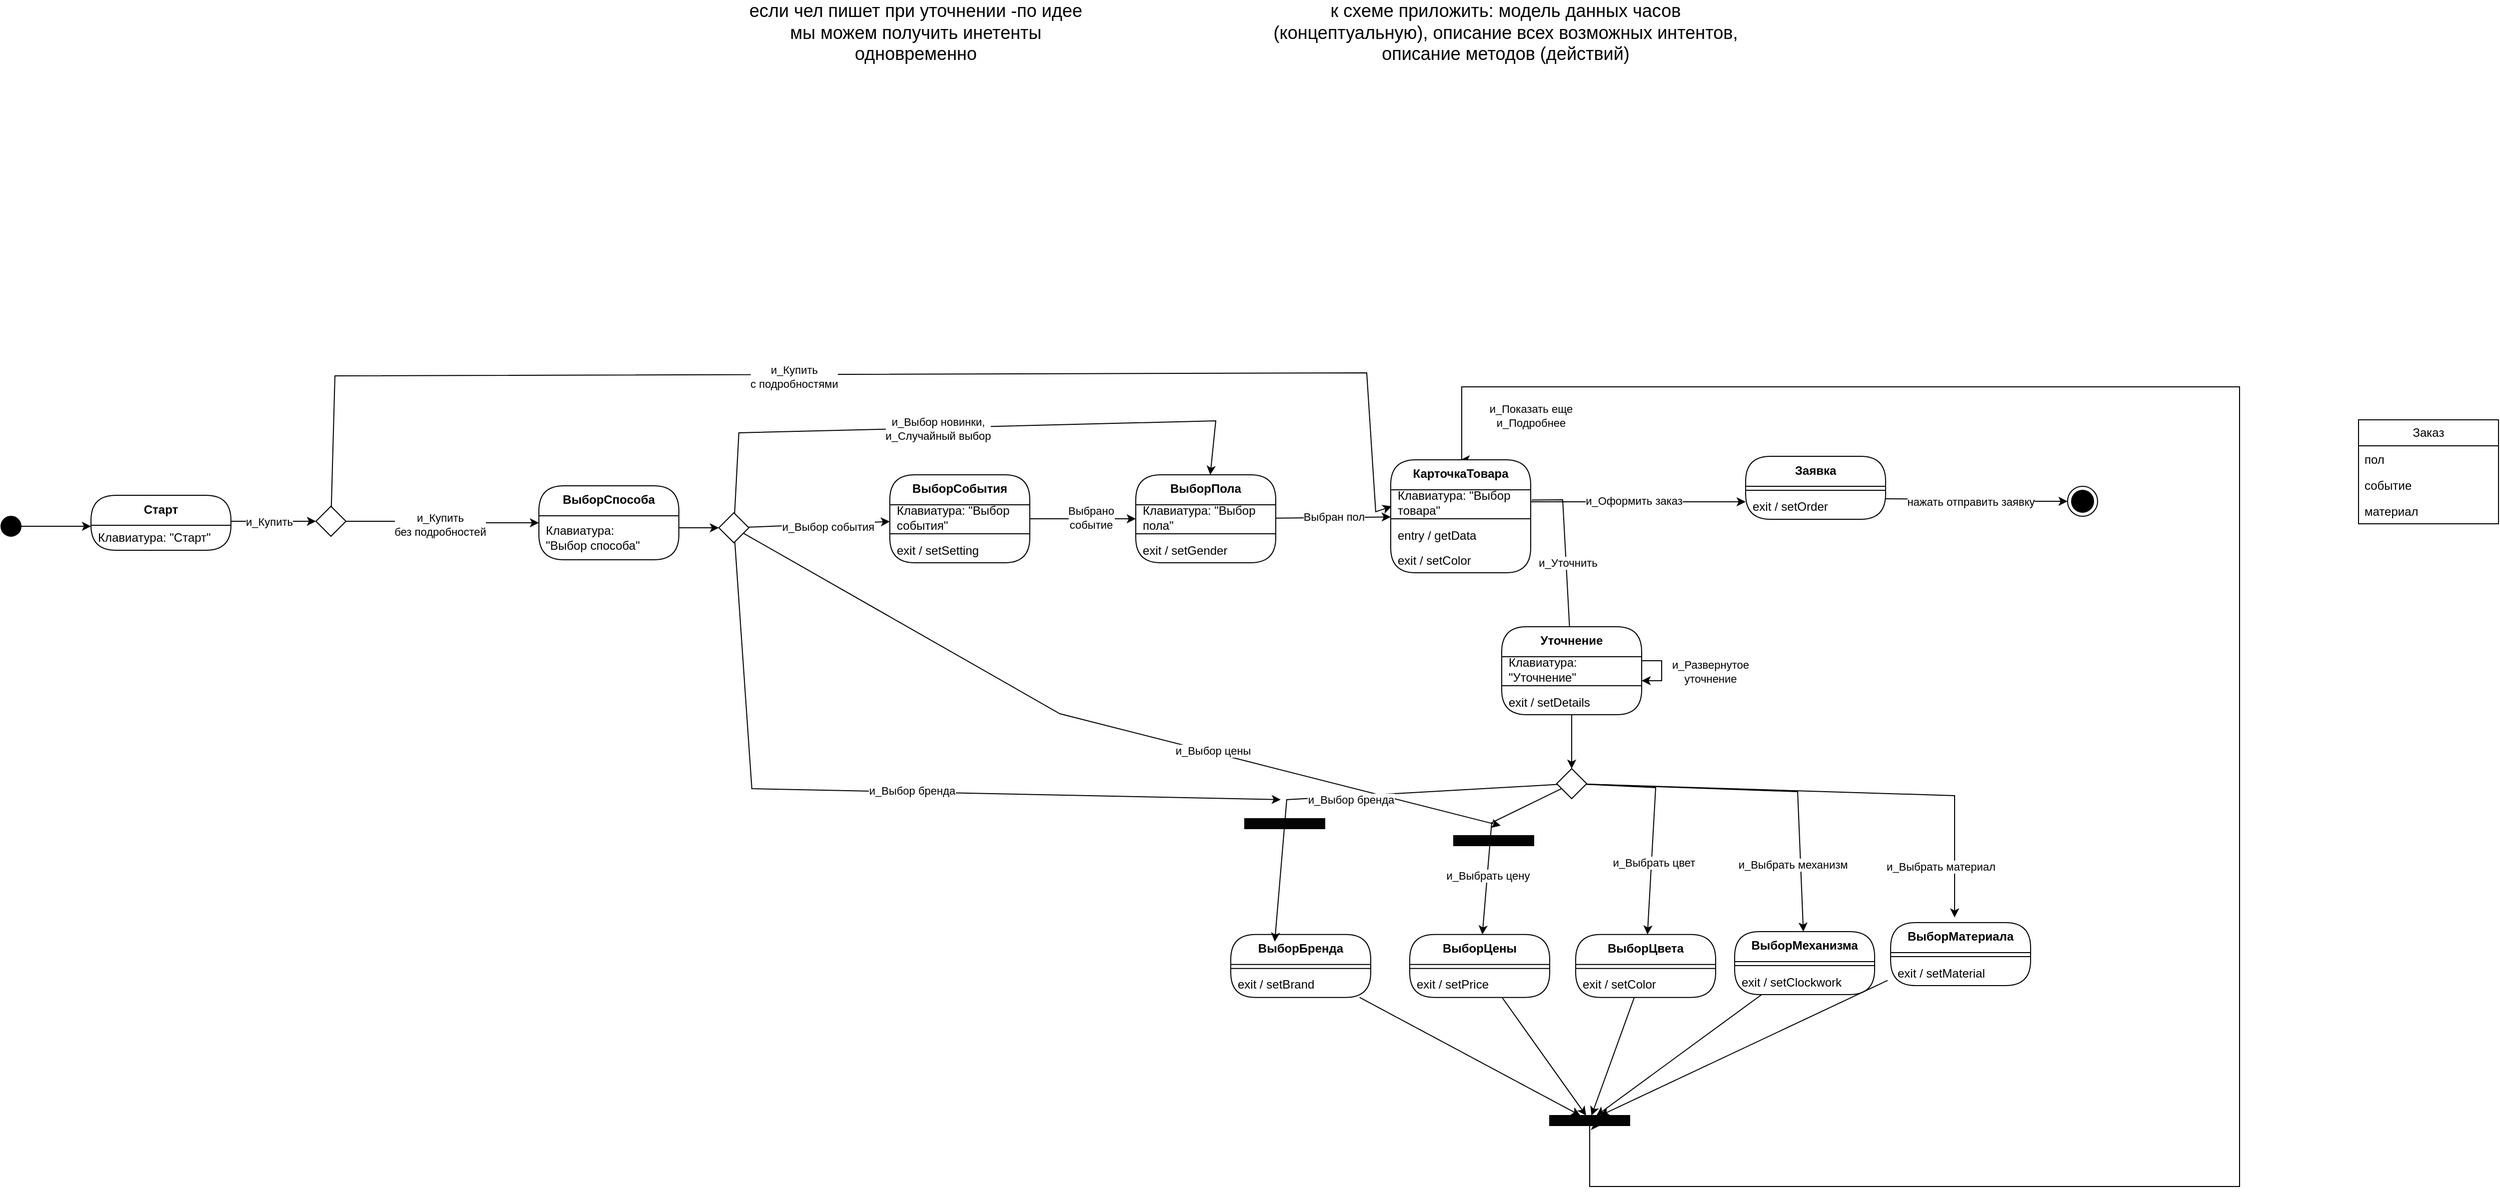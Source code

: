 <mxfile version="22.1.0" type="github" pages="3">
  <diagram name="Page-1" id="c4acf3e9-155e-7222-9cf6-157b1a14988f">
    <mxGraphModel dx="4269" dy="2038" grid="0" gridSize="10" guides="1" tooltips="1" connect="1" arrows="1" fold="1" page="0" pageScale="1" pageWidth="850" pageHeight="1100" background="none" math="0" shadow="0">
      <root>
        <mxCell id="0" />
        <mxCell id="1" parent="0" />
        <mxCell id="SWCbF4250IS1tGv3gK87-6" style="rounded=0;orthogonalLoop=1;jettySize=auto;html=1;edgeStyle=elbowEdgeStyle;elbow=vertical;" parent="1" source="T_VBmHh6CQnNHwD42FFN-5" target="FL9K62EaHGy_0KdFEDnW-7" edge="1">
          <mxGeometry relative="1" as="geometry">
            <mxPoint x="-113" y="332.5" as="sourcePoint" />
            <mxPoint x="-61.765" y="332.26" as="targetPoint" />
          </mxGeometry>
        </mxCell>
        <mxCell id="FL9K62EaHGy_0KdFEDnW-38" value="и_Купить" style="edgeLabel;html=1;align=center;verticalAlign=middle;resizable=0;points=[];" parent="SWCbF4250IS1tGv3gK87-6" vertex="1" connectable="0">
          <mxGeometry x="-0.467" relative="1" as="geometry">
            <mxPoint x="15" as="offset" />
          </mxGeometry>
        </mxCell>
        <mxCell id="T_VBmHh6CQnNHwD42FFN-5" value="&lt;b&gt;Старт&lt;/b&gt;" style="swimlane;fontStyle=0;align=center;verticalAlign=top;childLayout=stackLayout;horizontal=1;startSize=30;horizontalStack=0;resizeParent=1;resizeParentMax=0;resizeLast=0;collapsible=0;marginBottom=0;html=1;rounded=1;absoluteArcSize=1;arcSize=50;whiteSpace=wrap;" parent="1" vertex="1">
          <mxGeometry x="-718" y="532.5" width="140" height="55" as="geometry" />
        </mxCell>
        <mxCell id="T_VBmHh6CQnNHwD42FFN-9" value="Клавиатура: &quot;Старт&quot;" style="fillColor=none;strokeColor=none;align=left;verticalAlign=middle;spacingLeft=5;whiteSpace=wrap;html=1;" parent="T_VBmHh6CQnNHwD42FFN-5" vertex="1">
          <mxGeometry y="30" width="140" height="25" as="geometry" />
        </mxCell>
        <mxCell id="FL9K62EaHGy_0KdFEDnW-3" style="edgeStyle=elbowEdgeStyle;rounded=0;orthogonalLoop=1;jettySize=auto;html=1;elbow=vertical;" parent="1" source="FL9K62EaHGy_0KdFEDnW-1" target="T_VBmHh6CQnNHwD42FFN-5" edge="1">
          <mxGeometry relative="1" as="geometry" />
        </mxCell>
        <mxCell id="FL9K62EaHGy_0KdFEDnW-1" value="" style="ellipse;whiteSpace=wrap;html=1;fillColor=#000000;" parent="1" vertex="1">
          <mxGeometry x="-808" y="553.5" width="20" height="20" as="geometry" />
        </mxCell>
        <mxCell id="FL9K62EaHGy_0KdFEDnW-7" value="" style="rhombus;whiteSpace=wrap;html=1;" parent="1" vertex="1">
          <mxGeometry x="-493" y="543.5" width="30" height="30" as="geometry" />
        </mxCell>
        <mxCell id="FL9K62EaHGy_0KdFEDnW-8" value="ВыборСпособа" style="swimlane;fontStyle=1;align=center;verticalAlign=top;childLayout=stackLayout;horizontal=1;startSize=30;horizontalStack=0;resizeParent=1;resizeParentMax=0;resizeLast=0;collapsible=0;marginBottom=0;html=1;rounded=1;absoluteArcSize=1;arcSize=50;whiteSpace=wrap;" parent="1" vertex="1">
          <mxGeometry x="-270" y="523" width="140" height="74" as="geometry" />
        </mxCell>
        <mxCell id="FL9K62EaHGy_0KdFEDnW-9" value="Клавиатура: &lt;br&gt;&quot;Выбор способа&quot;" style="fillColor=none;strokeColor=none;align=left;verticalAlign=middle;spacingLeft=5;whiteSpace=wrap;html=1;" parent="FL9K62EaHGy_0KdFEDnW-8" vertex="1">
          <mxGeometry y="30" width="140" height="44" as="geometry" />
        </mxCell>
        <mxCell id="FL9K62EaHGy_0KdFEDnW-11" style="rounded=0;orthogonalLoop=1;jettySize=auto;html=1;elbow=horizontal;edgeStyle=elbowEdgeStyle;" parent="1" source="FL9K62EaHGy_0KdFEDnW-7" target="FL9K62EaHGy_0KdFEDnW-8" edge="1">
          <mxGeometry relative="1" as="geometry">
            <mxPoint x="17" y="339.62" as="sourcePoint" />
            <mxPoint x="107" y="339.62" as="targetPoint" />
          </mxGeometry>
        </mxCell>
        <mxCell id="FL9K62EaHGy_0KdFEDnW-41" value="и_Купить&lt;br&gt;без подробностей" style="edgeLabel;html=1;align=center;verticalAlign=middle;resizable=0;points=[];" parent="FL9K62EaHGy_0KdFEDnW-11" vertex="1" connectable="0">
          <mxGeometry x="-0.509" y="-1" relative="1" as="geometry">
            <mxPoint x="46" y="2" as="offset" />
          </mxGeometry>
        </mxCell>
        <mxCell id="q2HMm7o0KwLSOO0PUDpN-3" style="rounded=0;orthogonalLoop=1;jettySize=auto;html=1;" parent="1" source="FL9K62EaHGy_0KdFEDnW-13" target="FL9K62EaHGy_0KdFEDnW-17" edge="1">
          <mxGeometry relative="1" as="geometry" />
        </mxCell>
        <mxCell id="q2HMm7o0KwLSOO0PUDpN-7" value="Выбрано&lt;br&gt;событие" style="edgeLabel;html=1;align=center;verticalAlign=middle;resizable=0;points=[];" parent="q2HMm7o0KwLSOO0PUDpN-3" vertex="1" connectable="0">
          <mxGeometry x="-0.575" y="4" relative="1" as="geometry">
            <mxPoint x="38" y="3" as="offset" />
          </mxGeometry>
        </mxCell>
        <mxCell id="FL9K62EaHGy_0KdFEDnW-13" value="ВыборСобытия" style="swimlane;fontStyle=1;align=center;verticalAlign=top;childLayout=stackLayout;horizontal=1;startSize=30;horizontalStack=0;resizeParent=1;resizeParentMax=0;resizeLast=0;collapsible=0;marginBottom=0;html=1;rounded=1;absoluteArcSize=1;arcSize=50;whiteSpace=wrap;" parent="1" vertex="1">
          <mxGeometry x="81" y="512" width="140" height="88" as="geometry" />
        </mxCell>
        <mxCell id="FL9K62EaHGy_0KdFEDnW-14" value="Клавиатура: &quot;Выбор события&quot;" style="fillColor=none;strokeColor=none;align=left;verticalAlign=middle;spacingLeft=5;whiteSpace=wrap;html=1;" parent="FL9K62EaHGy_0KdFEDnW-13" vertex="1">
          <mxGeometry y="30" width="140" height="25" as="geometry" />
        </mxCell>
        <mxCell id="eSUh50LeGdBLvh848-gK-1" value="" style="line;strokeWidth=1;fillColor=none;align=left;verticalAlign=middle;spacingTop=-1;spacingLeft=3;spacingRight=3;rotatable=0;labelPosition=right;points=[];portConstraint=eastwest;" parent="FL9K62EaHGy_0KdFEDnW-13" vertex="1">
          <mxGeometry y="55" width="140" height="8" as="geometry" />
        </mxCell>
        <mxCell id="eSUh50LeGdBLvh848-gK-2" value="exit / setSetting" style="fillColor=none;strokeColor=none;align=left;verticalAlign=middle;spacingLeft=5;whiteSpace=wrap;html=1;" parent="FL9K62EaHGy_0KdFEDnW-13" vertex="1">
          <mxGeometry y="63" width="140" height="25" as="geometry" />
        </mxCell>
        <mxCell id="FL9K62EaHGy_0KdFEDnW-58" style="rounded=0;orthogonalLoop=1;jettySize=auto;html=1;" parent="1" source="FL9K62EaHGy_0KdFEDnW-17" target="FL9K62EaHGy_0KdFEDnW-20" edge="1">
          <mxGeometry relative="1" as="geometry" />
        </mxCell>
        <mxCell id="ffJ6PwLNoABF6Ka8uKUp-25" value="Выбран пол" style="edgeLabel;html=1;align=center;verticalAlign=middle;resizable=0;points=[];" parent="FL9K62EaHGy_0KdFEDnW-58" vertex="1" connectable="0">
          <mxGeometry y="1" relative="1" as="geometry">
            <mxPoint as="offset" />
          </mxGeometry>
        </mxCell>
        <mxCell id="FL9K62EaHGy_0KdFEDnW-17" value="ВыборПола" style="swimlane;fontStyle=1;align=center;verticalAlign=top;childLayout=stackLayout;horizontal=1;startSize=30;horizontalStack=0;resizeParent=1;resizeParentMax=0;resizeLast=0;collapsible=0;marginBottom=0;html=1;rounded=1;absoluteArcSize=1;arcSize=50;whiteSpace=wrap;" parent="1" vertex="1">
          <mxGeometry x="327" y="512" width="140" height="88" as="geometry" />
        </mxCell>
        <mxCell id="FL9K62EaHGy_0KdFEDnW-18" value="Клавиатура: &quot;Выбор пола&quot;" style="fillColor=none;strokeColor=none;align=left;verticalAlign=middle;spacingLeft=5;whiteSpace=wrap;html=1;" parent="FL9K62EaHGy_0KdFEDnW-17" vertex="1">
          <mxGeometry y="30" width="140" height="25" as="geometry" />
        </mxCell>
        <mxCell id="q2HMm7o0KwLSOO0PUDpN-49" value="" style="line;strokeWidth=1;fillColor=none;align=left;verticalAlign=middle;spacingTop=-1;spacingLeft=3;spacingRight=3;rotatable=0;labelPosition=right;points=[];portConstraint=eastwest;" parent="FL9K62EaHGy_0KdFEDnW-17" vertex="1">
          <mxGeometry y="55" width="140" height="8" as="geometry" />
        </mxCell>
        <mxCell id="q2HMm7o0KwLSOO0PUDpN-50" value="exit / setGender" style="fillColor=none;strokeColor=none;align=left;verticalAlign=middle;spacingLeft=5;whiteSpace=wrap;html=1;" parent="FL9K62EaHGy_0KdFEDnW-17" vertex="1">
          <mxGeometry y="63" width="140" height="25" as="geometry" />
        </mxCell>
        <mxCell id="FL9K62EaHGy_0KdFEDnW-61" style="edgeStyle=orthogonalEdgeStyle;rounded=0;orthogonalLoop=1;jettySize=auto;html=1;" parent="1" source="FL9K62EaHGy_0KdFEDnW-20" target="FL9K62EaHGy_0KdFEDnW-23" edge="1">
          <mxGeometry relative="1" as="geometry">
            <Array as="points">
              <mxPoint x="833" y="539" />
              <mxPoint x="833" y="539" />
            </Array>
          </mxGeometry>
        </mxCell>
        <mxCell id="q2HMm7o0KwLSOO0PUDpN-8" value="и_Оформить заказ" style="edgeLabel;html=1;align=center;verticalAlign=middle;resizable=0;points=[];" parent="FL9K62EaHGy_0KdFEDnW-61" vertex="1" connectable="0">
          <mxGeometry x="-0.04" y="1" relative="1" as="geometry">
            <mxPoint as="offset" />
          </mxGeometry>
        </mxCell>
        <mxCell id="FL9K62EaHGy_0KdFEDnW-62" style="rounded=0;orthogonalLoop=1;jettySize=auto;html=1;exitX=1;exitY=0.25;exitDx=0;exitDy=0;" parent="1" target="FL9K62EaHGy_0KdFEDnW-26" edge="1">
          <mxGeometry relative="1" as="geometry">
            <mxPoint x="723" y="537.25" as="sourcePoint" />
            <Array as="points">
              <mxPoint x="754" y="537" />
              <mxPoint x="761" y="667" />
            </Array>
          </mxGeometry>
        </mxCell>
        <mxCell id="FL9K62EaHGy_0KdFEDnW-63" value="и_Уточнить" style="edgeLabel;html=1;align=center;verticalAlign=middle;resizable=0;points=[];" parent="FL9K62EaHGy_0KdFEDnW-62" vertex="1" connectable="0">
          <mxGeometry x="-0.209" y="1" relative="1" as="geometry">
            <mxPoint x="2" y="29" as="offset" />
          </mxGeometry>
        </mxCell>
        <mxCell id="FL9K62EaHGy_0KdFEDnW-23" value="Заявка" style="swimlane;fontStyle=1;align=center;verticalAlign=top;childLayout=stackLayout;horizontal=1;startSize=30;horizontalStack=0;resizeParent=1;resizeParentMax=0;resizeLast=0;collapsible=0;marginBottom=0;html=1;rounded=1;absoluteArcSize=1;arcSize=50;whiteSpace=wrap;" parent="1" vertex="1">
          <mxGeometry x="937" y="493.5" width="140" height="63" as="geometry" />
        </mxCell>
        <mxCell id="q2HMm7o0KwLSOO0PUDpN-47" value="" style="line;strokeWidth=1;fillColor=none;align=left;verticalAlign=middle;spacingTop=-1;spacingLeft=3;spacingRight=3;rotatable=0;labelPosition=right;points=[];portConstraint=eastwest;" parent="FL9K62EaHGy_0KdFEDnW-23" vertex="1">
          <mxGeometry y="30" width="140" height="8" as="geometry" />
        </mxCell>
        <mxCell id="q2HMm7o0KwLSOO0PUDpN-48" value="exit / setOrder" style="fillColor=none;strokeColor=none;align=left;verticalAlign=middle;spacingLeft=5;whiteSpace=wrap;html=1;" parent="FL9K62EaHGy_0KdFEDnW-23" vertex="1">
          <mxGeometry y="38" width="140" height="25" as="geometry" />
        </mxCell>
        <mxCell id="FL9K62EaHGy_0KdFEDnW-68" style="rounded=0;orthogonalLoop=1;jettySize=auto;html=1;" parent="1" source="FL9K62EaHGy_0KdFEDnW-26" target="FL9K62EaHGy_0KdFEDnW-67" edge="1">
          <mxGeometry relative="1" as="geometry" />
        </mxCell>
        <mxCell id="q2HMm7o0KwLSOO0PUDpN-14" style="rounded=0;orthogonalLoop=1;jettySize=auto;html=1;" parent="1" source="FL9K62EaHGy_0KdFEDnW-30" target="ffJ6PwLNoABF6Ka8uKUp-5" edge="1">
          <mxGeometry relative="1" as="geometry" />
        </mxCell>
        <mxCell id="FL9K62EaHGy_0KdFEDnW-30" value="ВыборБренда" style="swimlane;fontStyle=1;align=center;verticalAlign=top;childLayout=stackLayout;horizontal=1;startSize=30;horizontalStack=0;resizeParent=1;resizeParentMax=0;resizeLast=0;collapsible=0;marginBottom=0;html=1;rounded=1;absoluteArcSize=1;arcSize=50;whiteSpace=wrap;" parent="1" vertex="1">
          <mxGeometry x="422" y="971.86" width="140" height="63" as="geometry" />
        </mxCell>
        <mxCell id="ffJ6PwLNoABF6Ka8uKUp-10" value="" style="line;strokeWidth=1;fillColor=none;align=left;verticalAlign=middle;spacingTop=-1;spacingLeft=3;spacingRight=3;rotatable=0;labelPosition=right;points=[];portConstraint=eastwest;" parent="FL9K62EaHGy_0KdFEDnW-30" vertex="1">
          <mxGeometry y="30" width="140" height="8" as="geometry" />
        </mxCell>
        <mxCell id="ffJ6PwLNoABF6Ka8uKUp-11" value="exit / setBrand" style="fillColor=none;strokeColor=none;align=left;verticalAlign=middle;spacingLeft=5;whiteSpace=wrap;html=1;" parent="FL9K62EaHGy_0KdFEDnW-30" vertex="1">
          <mxGeometry y="38" width="140" height="25" as="geometry" />
        </mxCell>
        <mxCell id="FL9K62EaHGy_0KdFEDnW-35" value="ВыборМеханизма" style="swimlane;fontStyle=1;align=center;verticalAlign=top;childLayout=stackLayout;horizontal=1;startSize=30;horizontalStack=0;resizeParent=1;resizeParentMax=0;resizeLast=0;collapsible=0;marginBottom=0;html=1;rounded=1;absoluteArcSize=1;arcSize=50;whiteSpace=wrap;" parent="1" vertex="1">
          <mxGeometry x="926" y="969" width="140" height="63" as="geometry" />
        </mxCell>
        <mxCell id="ffJ6PwLNoABF6Ka8uKUp-16" value="" style="line;strokeWidth=1;fillColor=none;align=left;verticalAlign=middle;spacingTop=-1;spacingLeft=3;spacingRight=3;rotatable=0;labelPosition=right;points=[];portConstraint=eastwest;" parent="FL9K62EaHGy_0KdFEDnW-35" vertex="1">
          <mxGeometry y="30" width="140" height="8" as="geometry" />
        </mxCell>
        <mxCell id="ffJ6PwLNoABF6Ka8uKUp-17" value="exit / setСlockwork" style="fillColor=none;strokeColor=none;align=left;verticalAlign=middle;spacingLeft=5;whiteSpace=wrap;html=1;" parent="FL9K62EaHGy_0KdFEDnW-35" vertex="1">
          <mxGeometry y="38" width="140" height="25" as="geometry" />
        </mxCell>
        <mxCell id="FL9K62EaHGy_0KdFEDnW-36" value="ВыборМатериала" style="swimlane;fontStyle=1;align=center;verticalAlign=top;childLayout=stackLayout;horizontal=1;startSize=30;horizontalStack=0;resizeParent=1;resizeParentMax=0;resizeLast=0;collapsible=0;marginBottom=0;html=1;rounded=1;absoluteArcSize=1;arcSize=50;whiteSpace=wrap;" parent="1" vertex="1">
          <mxGeometry x="1082" y="960" width="140" height="63" as="geometry" />
        </mxCell>
        <mxCell id="ffJ6PwLNoABF6Ka8uKUp-18" value="" style="line;strokeWidth=1;fillColor=none;align=left;verticalAlign=middle;spacingTop=-1;spacingLeft=3;spacingRight=3;rotatable=0;labelPosition=right;points=[];portConstraint=eastwest;" parent="FL9K62EaHGy_0KdFEDnW-36" vertex="1">
          <mxGeometry y="30" width="140" height="8" as="geometry" />
        </mxCell>
        <mxCell id="ffJ6PwLNoABF6Ka8uKUp-19" value="exit / setMaterial" style="fillColor=none;strokeColor=none;align=left;verticalAlign=middle;spacingLeft=5;whiteSpace=wrap;html=1;" parent="FL9K62EaHGy_0KdFEDnW-36" vertex="1">
          <mxGeometry y="38" width="140" height="25" as="geometry" />
        </mxCell>
        <mxCell id="FL9K62EaHGy_0KdFEDnW-39" style="rounded=0;orthogonalLoop=1;jettySize=auto;html=1;elbow=vertical;entryX=0;entryY=0.5;entryDx=0;entryDy=0;" parent="1" source="FL9K62EaHGy_0KdFEDnW-7" edge="1">
          <mxGeometry relative="1" as="geometry">
            <mxPoint x="20" y="430" as="sourcePoint" />
            <mxPoint x="583" y="543.5" as="targetPoint" />
            <Array as="points">
              <mxPoint x="-474" y="413" />
              <mxPoint x="558" y="410" />
              <mxPoint x="567" y="549" />
            </Array>
          </mxGeometry>
        </mxCell>
        <mxCell id="FL9K62EaHGy_0KdFEDnW-40" value="и_Купить&lt;br&gt;с подробностями" style="edgeLabel;html=1;align=center;verticalAlign=middle;resizable=0;points=[];" parent="FL9K62EaHGy_0KdFEDnW-39" vertex="1" connectable="0">
          <mxGeometry x="-0.162" y="1" relative="1" as="geometry">
            <mxPoint x="37" y="3" as="offset" />
          </mxGeometry>
        </mxCell>
        <mxCell id="FL9K62EaHGy_0KdFEDnW-42" style="edgeStyle=elbowEdgeStyle;rounded=0;orthogonalLoop=1;jettySize=auto;html=1;elbow=vertical;" parent="1" source="FL9K62EaHGy_0KdFEDnW-8" target="FL9K62EaHGy_0KdFEDnW-46" edge="1">
          <mxGeometry relative="1" as="geometry">
            <mxPoint x="9.34" y="643.86" as="targetPoint" />
          </mxGeometry>
        </mxCell>
        <mxCell id="FL9K62EaHGy_0KdFEDnW-46" value="" style="rhombus;whiteSpace=wrap;html=1;" parent="1" vertex="1">
          <mxGeometry x="-90" y="550" width="30" height="30" as="geometry" />
        </mxCell>
        <mxCell id="FL9K62EaHGy_0KdFEDnW-47" style="rounded=0;orthogonalLoop=1;jettySize=auto;html=1;elbow=horizontal;" parent="1" source="FL9K62EaHGy_0KdFEDnW-46" target="FL9K62EaHGy_0KdFEDnW-13" edge="1">
          <mxGeometry relative="1" as="geometry">
            <mxPoint x="305" y="482.03" as="sourcePoint" />
            <mxPoint x="305" y="470.003" as="targetPoint" />
          </mxGeometry>
        </mxCell>
        <mxCell id="FL9K62EaHGy_0KdFEDnW-48" value="и_Выбор события" style="edgeLabel;html=1;align=center;verticalAlign=middle;resizable=0;points=[];" parent="FL9K62EaHGy_0KdFEDnW-47" vertex="1" connectable="0">
          <mxGeometry x="-0.509" y="-1" relative="1" as="geometry">
            <mxPoint x="44" as="offset" />
          </mxGeometry>
        </mxCell>
        <mxCell id="FL9K62EaHGy_0KdFEDnW-51" style="rounded=0;orthogonalLoop=1;jettySize=auto;html=1;elbow=horizontal;" parent="1" source="FL9K62EaHGy_0KdFEDnW-46" edge="1">
          <mxGeometry relative="1" as="geometry">
            <mxPoint x="10" y="660" as="sourcePoint" />
            <mxPoint x="472" y="837" as="targetPoint" />
            <Array as="points">
              <mxPoint x="-57" y="826" />
            </Array>
          </mxGeometry>
        </mxCell>
        <mxCell id="FL9K62EaHGy_0KdFEDnW-52" value="и_Выбор бренда" style="edgeLabel;html=1;align=center;verticalAlign=middle;resizable=0;points=[];" parent="FL9K62EaHGy_0KdFEDnW-51" vertex="1" connectable="0">
          <mxGeometry x="-0.509" y="-1" relative="1" as="geometry">
            <mxPoint x="165" y="59" as="offset" />
          </mxGeometry>
        </mxCell>
        <mxCell id="FL9K62EaHGy_0KdFEDnW-53" style="rounded=0;orthogonalLoop=1;jettySize=auto;html=1;elbow=horizontal;" parent="1" source="FL9K62EaHGy_0KdFEDnW-46" edge="1">
          <mxGeometry relative="1" as="geometry">
            <mxPoint x="111" y="614.5" as="sourcePoint" />
            <mxPoint x="692" y="863" as="targetPoint" />
            <Array as="points">
              <mxPoint x="251" y="751" />
            </Array>
          </mxGeometry>
        </mxCell>
        <mxCell id="FL9K62EaHGy_0KdFEDnW-54" value="и_Выбор цены" style="edgeLabel;html=1;align=center;verticalAlign=middle;resizable=0;points=[];" parent="FL9K62EaHGy_0KdFEDnW-53" vertex="1" connectable="0">
          <mxGeometry x="-0.509" y="-1" relative="1" as="geometry">
            <mxPoint x="295" y="117" as="offset" />
          </mxGeometry>
        </mxCell>
        <mxCell id="FL9K62EaHGy_0KdFEDnW-55" style="rounded=0;orthogonalLoop=1;jettySize=auto;html=1;elbow=horizontal;" parent="1" source="FL9K62EaHGy_0KdFEDnW-46" target="FL9K62EaHGy_0KdFEDnW-17" edge="1">
          <mxGeometry relative="1" as="geometry">
            <mxPoint x="121" y="624.5" as="sourcePoint" />
            <mxPoint x="-90" y="860" as="targetPoint" />
            <Array as="points">
              <mxPoint x="-70" y="470" />
              <mxPoint x="407" y="458" />
            </Array>
          </mxGeometry>
        </mxCell>
        <mxCell id="FL9K62EaHGy_0KdFEDnW-56" value="и_Выбор новинки,&lt;br&gt;и_Случайный выбор" style="edgeLabel;html=1;align=center;verticalAlign=middle;resizable=0;points=[];" parent="FL9K62EaHGy_0KdFEDnW-55" vertex="1" connectable="0">
          <mxGeometry x="-0.509" y="-1" relative="1" as="geometry">
            <mxPoint x="129" y="-3" as="offset" />
          </mxGeometry>
        </mxCell>
        <mxCell id="FL9K62EaHGy_0KdFEDnW-65" value="если чел пишет при уточнении -по идее мы можем получить инетенты одновременно" style="text;html=1;strokeColor=none;fillColor=none;align=center;verticalAlign=middle;whiteSpace=wrap;rounded=0;fontSize=18;" parent="1" vertex="1">
          <mxGeometry x="-63" y="70" width="340" as="geometry" />
        </mxCell>
        <mxCell id="FL9K62EaHGy_0KdFEDnW-69" style="rounded=0;orthogonalLoop=1;jettySize=auto;html=1;" parent="1" source="FL9K62EaHGy_0KdFEDnW-67" target="FL9K62EaHGy_0KdFEDnW-37" edge="1">
          <mxGeometry relative="1" as="geometry">
            <mxPoint x="607.0" y="997" as="targetPoint" />
            <Array as="points">
              <mxPoint x="683" y="860" />
            </Array>
          </mxGeometry>
        </mxCell>
        <mxCell id="q2HMm7o0KwLSOO0PUDpN-31" value="и_Выбрать цену" style="edgeLabel;html=1;align=center;verticalAlign=middle;resizable=0;points=[];" parent="FL9K62EaHGy_0KdFEDnW-69" vertex="1" connectable="0">
          <mxGeometry x="0.381" relative="1" as="geometry">
            <mxPoint as="offset" />
          </mxGeometry>
        </mxCell>
        <mxCell id="FL9K62EaHGy_0KdFEDnW-70" style="rounded=0;orthogonalLoop=1;jettySize=auto;html=1;" parent="1" source="FL9K62EaHGy_0KdFEDnW-67" edge="1">
          <mxGeometry relative="1" as="geometry">
            <mxPoint x="466" y="979" as="targetPoint" />
            <Array as="points">
              <mxPoint x="478" y="837" />
            </Array>
          </mxGeometry>
        </mxCell>
        <mxCell id="q2HMm7o0KwLSOO0PUDpN-10" value="и_Выбор бренда" style="edgeLabel;html=1;align=center;verticalAlign=middle;resizable=0;points=[];" parent="FL9K62EaHGy_0KdFEDnW-70" vertex="1" connectable="0">
          <mxGeometry x="-0.077" relative="1" as="geometry">
            <mxPoint x="-16" y="4" as="offset" />
          </mxGeometry>
        </mxCell>
        <mxCell id="FL9K62EaHGy_0KdFEDnW-72" style="rounded=0;orthogonalLoop=1;jettySize=auto;html=1;" parent="1" source="FL9K62EaHGy_0KdFEDnW-67" target="FL9K62EaHGy_0KdFEDnW-35" edge="1">
          <mxGeometry relative="1" as="geometry">
            <Array as="points">
              <mxPoint x="989" y="829" />
            </Array>
          </mxGeometry>
        </mxCell>
        <mxCell id="q2HMm7o0KwLSOO0PUDpN-33" value="и_Выбрать механизм" style="edgeLabel;html=1;align=center;verticalAlign=middle;resizable=0;points=[];" parent="FL9K62EaHGy_0KdFEDnW-72" vertex="1" connectable="0">
          <mxGeometry x="0.255" y="-3" relative="1" as="geometry">
            <mxPoint x="-3" y="64" as="offset" />
          </mxGeometry>
        </mxCell>
        <mxCell id="FL9K62EaHGy_0KdFEDnW-73" style="rounded=0;orthogonalLoop=1;jettySize=auto;html=1;" parent="1" source="FL9K62EaHGy_0KdFEDnW-67" edge="1">
          <mxGeometry relative="1" as="geometry">
            <mxPoint x="1146" y="954.86" as="targetPoint" />
            <Array as="points">
              <mxPoint x="1146" y="833" />
            </Array>
          </mxGeometry>
        </mxCell>
        <mxCell id="q2HMm7o0KwLSOO0PUDpN-34" value="и_Выбрать материал" style="edgeLabel;html=1;align=center;verticalAlign=middle;resizable=0;points=[];" parent="FL9K62EaHGy_0KdFEDnW-73" vertex="1" connectable="0">
          <mxGeometry x="0.605" y="3" relative="1" as="geometry">
            <mxPoint x="-17" y="46" as="offset" />
          </mxGeometry>
        </mxCell>
        <mxCell id="FL9K62EaHGy_0KdFEDnW-67" value="" style="rhombus;whiteSpace=wrap;html=1;" parent="1" vertex="1">
          <mxGeometry x="748" y="806" width="30" height="30" as="geometry" />
        </mxCell>
        <mxCell id="q2HMm7o0KwLSOO0PUDpN-46" style="edgeStyle=orthogonalEdgeStyle;rounded=0;orthogonalLoop=1;jettySize=auto;html=1;entryX=0.5;entryY=0;entryDx=0;entryDy=0;" parent="1" source="ffJ6PwLNoABF6Ka8uKUp-5" target="FL9K62EaHGy_0KdFEDnW-20" edge="1">
          <mxGeometry relative="1" as="geometry">
            <Array as="points">
              <mxPoint x="781" y="1224" />
              <mxPoint x="1431" y="1224" />
              <mxPoint x="1431" y="424" />
              <mxPoint x="653" y="424" />
            </Array>
          </mxGeometry>
        </mxCell>
        <mxCell id="ffJ6PwLNoABF6Ka8uKUp-5" value="" style="rounded=0;whiteSpace=wrap;html=1;fillColor=#030303;rotation=90;" parent="1" vertex="1">
          <mxGeometry x="776" y="1118" width="10" height="80" as="geometry" />
        </mxCell>
        <mxCell id="ffJ6PwLNoABF6Ka8uKUp-26" value="к схеме приложить: модель данных часов (концептуальную), описание всех возможных интентов, описание методов (действий)" style="text;html=1;strokeColor=none;fillColor=none;align=center;verticalAlign=middle;whiteSpace=wrap;rounded=0;fontSize=18;" parent="1" vertex="1">
          <mxGeometry x="457" y="50" width="480" height="40" as="geometry" />
        </mxCell>
        <mxCell id="q2HMm7o0KwLSOO0PUDpN-1" value="" style="rounded=0;orthogonalLoop=1;jettySize=auto;html=1;" parent="1" source="FL9K62EaHGy_0KdFEDnW-67" target="FL9K62EaHGy_0KdFEDnW-34" edge="1">
          <mxGeometry relative="1" as="geometry">
            <mxPoint x="743.2" y="931" as="sourcePoint" />
            <mxPoint x="743.2" y="1098" as="targetPoint" />
            <Array as="points">
              <mxPoint x="847" y="825" />
            </Array>
          </mxGeometry>
        </mxCell>
        <mxCell id="q2HMm7o0KwLSOO0PUDpN-32" value="и_Выбрать цвет" style="edgeLabel;html=1;align=center;verticalAlign=middle;resizable=0;points=[];" parent="q2HMm7o0KwLSOO0PUDpN-1" vertex="1" connectable="0">
          <mxGeometry x="0.339" y="2" relative="1" as="geometry">
            <mxPoint as="offset" />
          </mxGeometry>
        </mxCell>
        <mxCell id="FL9K62EaHGy_0KdFEDnW-34" value="ВыборЦвета" style="swimlane;fontStyle=1;align=center;verticalAlign=top;childLayout=stackLayout;horizontal=1;startSize=30;horizontalStack=0;resizeParent=1;resizeParentMax=0;resizeLast=0;collapsible=0;marginBottom=0;html=1;rounded=1;absoluteArcSize=1;arcSize=50;whiteSpace=wrap;" parent="1" vertex="1">
          <mxGeometry x="767" y="971.86" width="140" height="63" as="geometry" />
        </mxCell>
        <mxCell id="ffJ6PwLNoABF6Ka8uKUp-12" value="" style="line;strokeWidth=1;fillColor=none;align=left;verticalAlign=middle;spacingTop=-1;spacingLeft=3;spacingRight=3;rotatable=0;labelPosition=right;points=[];portConstraint=eastwest;" parent="FL9K62EaHGy_0KdFEDnW-34" vertex="1">
          <mxGeometry y="30" width="140" height="8" as="geometry" />
        </mxCell>
        <mxCell id="ffJ6PwLNoABF6Ka8uKUp-13" value="exit / setСolor" style="fillColor=none;strokeColor=none;align=left;verticalAlign=middle;spacingLeft=5;whiteSpace=wrap;html=1;" parent="FL9K62EaHGy_0KdFEDnW-34" vertex="1">
          <mxGeometry y="38" width="140" height="25" as="geometry" />
        </mxCell>
        <mxCell id="q2HMm7o0KwLSOO0PUDpN-15" style="rounded=0;orthogonalLoop=1;jettySize=auto;html=1;" parent="1" source="FL9K62EaHGy_0KdFEDnW-37" target="ffJ6PwLNoABF6Ka8uKUp-5" edge="1">
          <mxGeometry relative="1" as="geometry" />
        </mxCell>
        <mxCell id="FL9K62EaHGy_0KdFEDnW-37" value="ВыборЦены" style="swimlane;fontStyle=1;align=center;verticalAlign=top;childLayout=stackLayout;horizontal=1;startSize=30;horizontalStack=0;resizeParent=1;resizeParentMax=0;resizeLast=0;collapsible=0;marginBottom=0;html=1;rounded=1;absoluteArcSize=1;arcSize=50;whiteSpace=wrap;" parent="1" vertex="1">
          <mxGeometry x="601" y="971.86" width="140" height="63" as="geometry" />
        </mxCell>
        <mxCell id="ffJ6PwLNoABF6Ka8uKUp-14" value="" style="line;strokeWidth=1;fillColor=none;align=left;verticalAlign=middle;spacingTop=-1;spacingLeft=3;spacingRight=3;rotatable=0;labelPosition=right;points=[];portConstraint=eastwest;" parent="FL9K62EaHGy_0KdFEDnW-37" vertex="1">
          <mxGeometry y="30" width="140" height="8" as="geometry" />
        </mxCell>
        <mxCell id="ffJ6PwLNoABF6Ka8uKUp-15" value="exit / setPrice" style="fillColor=none;strokeColor=none;align=left;verticalAlign=middle;spacingLeft=5;whiteSpace=wrap;html=1;" parent="FL9K62EaHGy_0KdFEDnW-37" vertex="1">
          <mxGeometry y="38" width="140" height="25" as="geometry" />
        </mxCell>
        <mxCell id="q2HMm7o0KwLSOO0PUDpN-5" value="" style="group" parent="1" vertex="1" connectable="0">
          <mxGeometry x="552" y="453.002" width="169.995" height="157.998" as="geometry" />
        </mxCell>
        <mxCell id="FL9K62EaHGy_0KdFEDnW-20" value="КарточкаТовара" style="swimlane;fontStyle=1;align=center;verticalAlign=top;childLayout=stackLayout;horizontal=1;startSize=30;horizontalStack=0;resizeParent=1;resizeParentMax=0;resizeLast=0;collapsible=0;marginBottom=0;html=1;rounded=1;absoluteArcSize=1;arcSize=50;whiteSpace=wrap;" parent="q2HMm7o0KwLSOO0PUDpN-5" vertex="1">
          <mxGeometry x="30" y="43.998" width="140" height="113" as="geometry" />
        </mxCell>
        <mxCell id="FL9K62EaHGy_0KdFEDnW-21" value="Клавиатура: &quot;Выбор товара&quot;" style="fillColor=none;strokeColor=none;align=left;verticalAlign=middle;spacingLeft=5;whiteSpace=wrap;html=1;" parent="FL9K62EaHGy_0KdFEDnW-20" vertex="1">
          <mxGeometry y="30" width="140" height="25" as="geometry" />
        </mxCell>
        <mxCell id="ffJ6PwLNoABF6Ka8uKUp-27" value="" style="line;strokeWidth=1;fillColor=none;align=left;verticalAlign=middle;spacingTop=-1;spacingLeft=3;spacingRight=3;rotatable=0;labelPosition=right;points=[];portConstraint=eastwest;" parent="FL9K62EaHGy_0KdFEDnW-20" vertex="1">
          <mxGeometry y="55" width="140" height="8" as="geometry" />
        </mxCell>
        <mxCell id="ffJ6PwLNoABF6Ka8uKUp-29" value="entry / getData" style="fillColor=none;strokeColor=none;align=left;verticalAlign=middle;spacingLeft=5;whiteSpace=wrap;html=1;" parent="FL9K62EaHGy_0KdFEDnW-20" vertex="1">
          <mxGeometry y="63" width="140" height="25" as="geometry" />
        </mxCell>
        <mxCell id="ffJ6PwLNoABF6Ka8uKUp-28" value="exit / setСolor" style="fillColor=none;strokeColor=none;align=left;verticalAlign=middle;spacingLeft=5;whiteSpace=wrap;html=1;" parent="FL9K62EaHGy_0KdFEDnW-20" vertex="1">
          <mxGeometry y="88" width="140" height="25" as="geometry" />
        </mxCell>
        <mxCell id="q2HMm7o0KwLSOO0PUDpN-4" value="и_Показать еще&lt;br&gt;и_Подробнее" style="edgeLabel;html=1;align=center;verticalAlign=middle;resizable=0;points=[];" parent="q2HMm7o0KwLSOO0PUDpN-5" vertex="1" connectable="0">
          <mxGeometry x="169.995" as="geometry" />
        </mxCell>
        <mxCell id="q2HMm7o0KwLSOO0PUDpN-16" style="rounded=0;orthogonalLoop=1;jettySize=auto;html=1;" parent="1" source="FL9K62EaHGy_0KdFEDnW-34" target="ffJ6PwLNoABF6Ka8uKUp-5" edge="1">
          <mxGeometry relative="1" as="geometry">
            <mxPoint x="661.2" y="1216" as="sourcePoint" />
            <mxPoint x="830.2" y="1458" as="targetPoint" />
          </mxGeometry>
        </mxCell>
        <mxCell id="q2HMm7o0KwLSOO0PUDpN-17" style="rounded=0;orthogonalLoop=1;jettySize=auto;html=1;" parent="1" target="ffJ6PwLNoABF6Ka8uKUp-5" edge="1">
          <mxGeometry relative="1" as="geometry">
            <mxPoint x="1079.014" y="1017.86" as="sourcePoint" />
            <mxPoint x="840.2" y="1468" as="targetPoint" />
          </mxGeometry>
        </mxCell>
        <mxCell id="q2HMm7o0KwLSOO0PUDpN-18" style="rounded=0;orthogonalLoop=1;jettySize=auto;html=1;" parent="1" source="FL9K62EaHGy_0KdFEDnW-35" target="ffJ6PwLNoABF6Ka8uKUp-5" edge="1">
          <mxGeometry relative="1" as="geometry">
            <mxPoint x="874.2" y="1216" as="sourcePoint" />
            <mxPoint x="835.2" y="1458" as="targetPoint" />
          </mxGeometry>
        </mxCell>
        <mxCell id="q2HMm7o0KwLSOO0PUDpN-26" value="" style="ellipse;html=1;shape=endState;fillColor=strokeColor;" parent="1" vertex="1">
          <mxGeometry x="1259" y="523.5" width="30" height="30" as="geometry" />
        </mxCell>
        <mxCell id="q2HMm7o0KwLSOO0PUDpN-27" style="edgeStyle=orthogonalEdgeStyle;rounded=0;orthogonalLoop=1;jettySize=auto;html=1;" parent="1" target="q2HMm7o0KwLSOO0PUDpN-26" edge="1">
          <mxGeometry relative="1" as="geometry">
            <mxPoint x="1077" y="536" as="sourcePoint" />
          </mxGeometry>
        </mxCell>
        <mxCell id="q2HMm7o0KwLSOO0PUDpN-28" value="нажать отправить заявку" style="edgeLabel;html=1;align=center;verticalAlign=middle;resizable=0;points=[];" parent="q2HMm7o0KwLSOO0PUDpN-27" vertex="1" connectable="0">
          <mxGeometry x="0.076" relative="1" as="geometry">
            <mxPoint x="-12" as="offset" />
          </mxGeometry>
        </mxCell>
        <mxCell id="q2HMm7o0KwLSOO0PUDpN-39" value="" style="group" parent="1" vertex="1" connectable="0">
          <mxGeometry x="693" y="654" width="233" height="90" as="geometry" />
        </mxCell>
        <mxCell id="q2HMm7o0KwLSOO0PUDpN-12" value="&lt;div style=&quot;text-align: center;&quot;&gt;&lt;span style=&quot;font-size: 11px;&quot;&gt;и_Развернутое уточнение&lt;/span&gt;&lt;/div&gt;" style="text;whiteSpace=wrap;html=1;" parent="q2HMm7o0KwLSOO0PUDpN-39" vertex="1">
          <mxGeometry x="148" y="34" width="120" height="50" as="geometry" />
        </mxCell>
        <mxCell id="FL9K62EaHGy_0KdFEDnW-26" value="Уточнение" style="swimlane;fontStyle=1;align=center;verticalAlign=top;childLayout=stackLayout;horizontal=1;startSize=30;horizontalStack=0;resizeParent=1;resizeParentMax=0;resizeLast=0;collapsible=0;marginBottom=0;html=1;rounded=1;absoluteArcSize=1;arcSize=50;whiteSpace=wrap;" parent="q2HMm7o0KwLSOO0PUDpN-39" vertex="1">
          <mxGeometry y="10" width="140" height="88" as="geometry" />
        </mxCell>
        <mxCell id="FL9K62EaHGy_0KdFEDnW-27" value="Клавиатура: &quot;Уточнение&quot;" style="fillColor=none;strokeColor=none;align=left;verticalAlign=middle;spacingLeft=5;whiteSpace=wrap;html=1;" parent="FL9K62EaHGy_0KdFEDnW-26" vertex="1">
          <mxGeometry y="30" width="140" height="25" as="geometry" />
        </mxCell>
        <mxCell id="q2HMm7o0KwLSOO0PUDpN-51" value="" style="line;strokeWidth=1;fillColor=none;align=left;verticalAlign=middle;spacingTop=-1;spacingLeft=3;spacingRight=3;rotatable=0;labelPosition=right;points=[];portConstraint=eastwest;" parent="FL9K62EaHGy_0KdFEDnW-26" vertex="1">
          <mxGeometry y="55" width="140" height="8" as="geometry" />
        </mxCell>
        <mxCell id="q2HMm7o0KwLSOO0PUDpN-52" value="exit / setDetails" style="fillColor=none;strokeColor=none;align=left;verticalAlign=middle;spacingLeft=5;whiteSpace=wrap;html=1;" parent="FL9K62EaHGy_0KdFEDnW-26" vertex="1">
          <mxGeometry y="63" width="140" height="25" as="geometry" />
        </mxCell>
        <mxCell id="9RJeNOhsSgj_mSgTUlDW-13" style="edgeStyle=orthogonalEdgeStyle;rounded=0;orthogonalLoop=1;jettySize=auto;html=1;" parent="q2HMm7o0KwLSOO0PUDpN-39" source="FL9K62EaHGy_0KdFEDnW-26" target="FL9K62EaHGy_0KdFEDnW-26" edge="1">
          <mxGeometry relative="1" as="geometry" />
        </mxCell>
        <mxCell id="9RJeNOhsSgj_mSgTUlDW-2" value="Заказ" style="swimlane;fontStyle=0;childLayout=stackLayout;horizontal=1;startSize=26;fillColor=none;horizontalStack=0;resizeParent=1;resizeParentMax=0;resizeLast=0;collapsible=1;marginBottom=0;whiteSpace=wrap;html=1;" parent="1" vertex="1">
          <mxGeometry x="1550" y="457" width="140" height="104" as="geometry" />
        </mxCell>
        <mxCell id="9RJeNOhsSgj_mSgTUlDW-3" value="пол" style="text;strokeColor=none;fillColor=none;align=left;verticalAlign=top;spacingLeft=4;spacingRight=4;overflow=hidden;rotatable=0;points=[[0,0.5],[1,0.5]];portConstraint=eastwest;whiteSpace=wrap;html=1;" parent="9RJeNOhsSgj_mSgTUlDW-2" vertex="1">
          <mxGeometry y="26" width="140" height="26" as="geometry" />
        </mxCell>
        <mxCell id="9RJeNOhsSgj_mSgTUlDW-5" value="событие" style="text;strokeColor=none;fillColor=none;align=left;verticalAlign=top;spacingLeft=4;spacingRight=4;overflow=hidden;rotatable=0;points=[[0,0.5],[1,0.5]];portConstraint=eastwest;whiteSpace=wrap;html=1;" parent="9RJeNOhsSgj_mSgTUlDW-2" vertex="1">
          <mxGeometry y="52" width="140" height="26" as="geometry" />
        </mxCell>
        <mxCell id="9RJeNOhsSgj_mSgTUlDW-8" value="материал" style="text;strokeColor=none;fillColor=none;align=left;verticalAlign=top;spacingLeft=4;spacingRight=4;overflow=hidden;rotatable=0;points=[[0,0.5],[1,0.5]];portConstraint=eastwest;whiteSpace=wrap;html=1;" parent="9RJeNOhsSgj_mSgTUlDW-2" vertex="1">
          <mxGeometry y="78" width="140" height="26" as="geometry" />
        </mxCell>
        <mxCell id="9RJeNOhsSgj_mSgTUlDW-9" style="edgeStyle=orthogonalEdgeStyle;rounded=0;orthogonalLoop=1;jettySize=auto;html=1;exitX=1;exitY=0.5;exitDx=0;exitDy=0;entryX=1;entryY=0.371;entryDx=0;entryDy=0;entryPerimeter=0;" parent="1" source="ffJ6PwLNoABF6Ka8uKUp-5" target="ffJ6PwLNoABF6Ka8uKUp-5" edge="1">
          <mxGeometry relative="1" as="geometry" />
        </mxCell>
        <mxCell id="9RJeNOhsSgj_mSgTUlDW-14" value="" style="rounded=0;whiteSpace=wrap;html=1;fillColor=#030303;rotation=90;" parent="1" vertex="1">
          <mxGeometry x="680" y="838" width="10" height="80" as="geometry" />
        </mxCell>
        <mxCell id="9RJeNOhsSgj_mSgTUlDW-15" value="" style="rounded=0;whiteSpace=wrap;html=1;fillColor=#030303;rotation=90;" parent="1" vertex="1">
          <mxGeometry x="471" y="821" width="10" height="80" as="geometry" />
        </mxCell>
      </root>
    </mxGraphModel>
  </diagram>
  <diagram id="NRU9Yulu_dXbEhS77t4e" name="Page-2">
    <mxGraphModel dx="2361" dy="1019" grid="1" gridSize="10" guides="1" tooltips="1" connect="1" arrows="1" fold="1" page="1" pageScale="1" pageWidth="827" pageHeight="1169" math="0" shadow="0">
      <root>
        <mxCell id="0" />
        <mxCell id="1" parent="0" />
        <mxCell id="oPtB8-bLimxsmcsgXv5w-1" value="State1" style="shape=folder;align=center;verticalAlign=middle;fontStyle=0;tabWidth=100;tabHeight=30;tabPosition=left;html=1;boundedLbl=1;labelInHeader=1;rounded=1;absoluteArcSize=1;arcSize=10;whiteSpace=wrap;" vertex="1" parent="1">
          <mxGeometry x="-550" y="221.5" width="140" height="90" as="geometry" />
        </mxCell>
        <mxCell id="oPtB8-bLimxsmcsgXv5w-2" value="" style="ellipse;html=1;" vertex="1" parent="1">
          <mxGeometry x="-560" y="610" width="30" height="30" as="geometry" />
        </mxCell>
        <mxCell id="oPtB8-bLimxsmcsgXv5w-3" value="" style="endArrow=open;html=1;rounded=0;align=center;verticalAlign=top;endFill=0;labelBackgroundColor=none;endSize=6;" edge="1" parent="1" source="oPtB8-bLimxsmcsgXv5w-2">
          <mxGeometry relative="1" as="geometry">
            <mxPoint x="-447" y="625" as="targetPoint" />
          </mxGeometry>
        </mxCell>
        <mxCell id="oPtB8-bLimxsmcsgXv5w-4" value="State1&lt;br&gt;[invariant1]&lt;br&gt;&amp;lt;&amp;lt;extended/final&amp;gt;&amp;gt;" style="swimlane;fontStyle=4;align=center;verticalAlign=top;childLayout=stackLayout;horizontal=1;startSize=60;horizontalStack=0;resizeParent=1;resizeParentMax=0;resizeLast=0;collapsible=0;marginBottom=0;html=1;rounded=1;absoluteArcSize=1;arcSize=50;whiteSpace=wrap;" vertex="1" parent="1">
          <mxGeometry x="-530" y="390" width="140" height="176" as="geometry" />
        </mxCell>
        <mxCell id="oPtB8-bLimxsmcsgXv5w-5" value="" style="fillColor=none;strokeColor=none;container=1;collapsible=0;" vertex="1" parent="oPtB8-bLimxsmcsgXv5w-4">
          <mxGeometry y="60" width="140" height="50" as="geometry" />
        </mxCell>
        <mxCell id="oPtB8-bLimxsmcsgXv5w-6" value="State2" style="html=1;align=center;verticalAlign=middle;rounded=1;absoluteArcSize=1;arcSize=10;whiteSpace=wrap;" vertex="1" parent="oPtB8-bLimxsmcsgXv5w-5">
          <mxGeometry x="30" y="10" width="80" height="30" as="geometry" />
        </mxCell>
        <mxCell id="oPtB8-bLimxsmcsgXv5w-7" value="" style="line;strokeWidth=1;fillColor=none;align=left;verticalAlign=middle;spacingTop=-1;spacingLeft=3;spacingRight=3;rotatable=0;labelPosition=right;points=[];portConstraint=eastwest;" vertex="1" parent="oPtB8-bLimxsmcsgXv5w-4">
          <mxGeometry y="110" width="140" height="8" as="geometry" />
        </mxCell>
        <mxCell id="oPtB8-bLimxsmcsgXv5w-8" value="behavior1" style="fillColor=none;strokeColor=none;align=left;verticalAlign=middle;spacingLeft=5;whiteSpace=wrap;html=1;" vertex="1" parent="oPtB8-bLimxsmcsgXv5w-4">
          <mxGeometry y="118" width="140" height="25" as="geometry" />
        </mxCell>
        <mxCell id="oPtB8-bLimxsmcsgXv5w-9" value="" style="line;strokeWidth=1;fillColor=none;align=left;verticalAlign=middle;spacingTop=-1;spacingLeft=3;spacingRight=3;rotatable=0;labelPosition=right;points=[];portConstraint=eastwest;" vertex="1" parent="oPtB8-bLimxsmcsgXv5w-4">
          <mxGeometry y="143" width="140" height="8" as="geometry" />
        </mxCell>
        <mxCell id="oPtB8-bLimxsmcsgXv5w-10" value="transition1" style="fillColor=none;strokeColor=none;align=left;verticalAlign=middle;spacingLeft=5;whiteSpace=wrap;html=1;" vertex="1" parent="oPtB8-bLimxsmcsgXv5w-4">
          <mxGeometry y="151" width="140" height="25" as="geometry" />
        </mxCell>
        <mxCell id="oPtB8-bLimxsmcsgXv5w-11" value="Старт" style="swimlane;fontStyle=4;align=center;verticalAlign=top;childLayout=stackLayout;horizontal=1;startSize=30;horizontalStack=0;resizeParent=1;resizeParentMax=0;resizeLast=0;collapsible=0;marginBottom=0;html=1;rounded=1;absoluteArcSize=1;arcSize=140;whiteSpace=wrap;" vertex="1" parent="1">
          <mxGeometry x="-530" y="120" width="140" height="80" as="geometry" />
        </mxCell>
        <mxCell id="oPtB8-bLimxsmcsgXv5w-12" value="behavior1" style="fillColor=none;strokeColor=none;align=left;verticalAlign=middle;spacingLeft=5;whiteSpace=wrap;html=1;" vertex="1" parent="oPtB8-bLimxsmcsgXv5w-11">
          <mxGeometry y="30" width="140" height="25" as="geometry" />
        </mxCell>
        <mxCell id="oPtB8-bLimxsmcsgXv5w-13" value="behavior1" style="fillColor=none;strokeColor=none;align=left;verticalAlign=middle;spacingLeft=5;whiteSpace=wrap;html=1;" vertex="1" parent="oPtB8-bLimxsmcsgXv5w-11">
          <mxGeometry y="55" width="140" height="25" as="geometry" />
        </mxCell>
        <mxCell id="S8csJaeQ3eJkUpWspcCP-1" style="rounded=0;orthogonalLoop=1;jettySize=auto;html=1;exitX=0.718;exitY=0.482;exitDx=0;exitDy=0;exitPerimeter=0;entryX=0;entryY=0.5;entryDx=0;entryDy=0;" edge="1" parent="1" source="S8csJaeQ3eJkUpWspcCP-2" target="S8csJaeQ3eJkUpWspcCP-6">
          <mxGeometry relative="1" as="geometry" />
        </mxCell>
        <mxCell id="S8csJaeQ3eJkUpWspcCP-2" value="" style="html=1;points=[];perimeter=orthogonalPerimeter;fillColor=strokeColor;" vertex="1" parent="1">
          <mxGeometry x="599" y="251.5" width="5" height="80" as="geometry" />
        </mxCell>
        <mxCell id="S8csJaeQ3eJkUpWspcCP-3" value="Action1&lt;br&gt;(Operation1)" style="html=1;align=center;verticalAlign=top;rounded=1;absoluteArcSize=1;arcSize=10;dashed=0;whiteSpace=wrap;" vertex="1" parent="1">
          <mxGeometry x="409" y="271.5" width="140" height="40" as="geometry" />
        </mxCell>
        <mxCell id="S8csJaeQ3eJkUpWspcCP-4" style="edgeStyle=orthogonalEdgeStyle;rounded=0;orthogonalLoop=1;jettySize=auto;html=1;entryX=0.247;entryY=0.497;entryDx=0;entryDy=0;entryPerimeter=0;" edge="1" parent="1" source="S8csJaeQ3eJkUpWspcCP-3" target="S8csJaeQ3eJkUpWspcCP-2">
          <mxGeometry relative="1" as="geometry" />
        </mxCell>
        <mxCell id="S8csJaeQ3eJkUpWspcCP-5" style="rounded=0;orthogonalLoop=1;jettySize=auto;html=1;exitX=0.407;exitY=0.479;exitDx=0;exitDy=0;exitPerimeter=0;entryX=0;entryY=0.5;entryDx=0;entryDy=0;" edge="1" parent="1" source="S8csJaeQ3eJkUpWspcCP-2" target="S8csJaeQ3eJkUpWspcCP-7">
          <mxGeometry relative="1" as="geometry">
            <mxPoint x="613" y="300.5" as="sourcePoint" />
            <mxPoint x="749" y="211.5" as="targetPoint" />
          </mxGeometry>
        </mxCell>
        <mxCell id="S8csJaeQ3eJkUpWspcCP-6" value="Action1&lt;br&gt;(Operation1)" style="html=1;align=center;verticalAlign=top;rounded=1;absoluteArcSize=1;arcSize=10;dashed=0;whiteSpace=wrap;" vertex="1" parent="1">
          <mxGeometry x="699" y="229" width="140" height="40" as="geometry" />
        </mxCell>
        <mxCell id="S8csJaeQ3eJkUpWspcCP-7" value="Action1&lt;br&gt;(Operation1)" style="html=1;align=center;verticalAlign=top;rounded=1;absoluteArcSize=1;arcSize=10;dashed=0;whiteSpace=wrap;" vertex="1" parent="1">
          <mxGeometry x="699" y="314" width="140" height="40" as="geometry" />
        </mxCell>
      </root>
    </mxGraphModel>
  </diagram>
  <diagram id="kTB9YrcaqnOxf-MxWXlV" name="Page-3">
    <mxGraphModel dx="3035" dy="917" grid="0" gridSize="10" guides="1" tooltips="1" connect="1" arrows="1" fold="1" page="1" pageScale="1" pageWidth="827" pageHeight="1169" math="0" shadow="0">
      <root>
        <mxCell id="0" />
        <mxCell id="1" parent="0" />
        <mxCell id="So1J-muVnOa-t6VhWM_E-1" style="rounded=0;orthogonalLoop=1;jettySize=auto;html=1;edgeStyle=elbowEdgeStyle;elbow=vertical;" edge="1" parent="1" source="So1J-muVnOa-t6VhWM_E-3" target="So1J-muVnOa-t6VhWM_E-7">
          <mxGeometry relative="1" as="geometry">
            <mxPoint x="-170" y="332.5" as="sourcePoint" />
            <mxPoint x="-118.765" y="332.26" as="targetPoint" />
          </mxGeometry>
        </mxCell>
        <mxCell id="So1J-muVnOa-t6VhWM_E-2" value="и_Купить" style="edgeLabel;html=1;align=center;verticalAlign=middle;resizable=0;points=[];" vertex="1" connectable="0" parent="So1J-muVnOa-t6VhWM_E-1">
          <mxGeometry x="-0.467" relative="1" as="geometry">
            <mxPoint x="15" as="offset" />
          </mxGeometry>
        </mxCell>
        <mxCell id="So1J-muVnOa-t6VhWM_E-3" value="&lt;b&gt;Старт&lt;/b&gt;" style="swimlane;fontStyle=0;align=center;verticalAlign=top;childLayout=stackLayout;horizontal=1;startSize=30;horizontalStack=0;resizeParent=1;resizeParentMax=0;resizeLast=0;collapsible=0;marginBottom=0;html=1;rounded=1;absoluteArcSize=1;arcSize=50;whiteSpace=wrap;" vertex="1" parent="1">
          <mxGeometry x="-790" y="532.5" width="140" height="55" as="geometry" />
        </mxCell>
        <mxCell id="So1J-muVnOa-t6VhWM_E-4" value="Клавиатура: &quot;sdp&quot;,&quot;df&quot;" style="fillColor=none;strokeColor=none;align=left;verticalAlign=middle;spacingLeft=5;whiteSpace=wrap;html=1;" vertex="1" parent="So1J-muVnOa-t6VhWM_E-3">
          <mxGeometry y="30" width="140" height="25" as="geometry" />
        </mxCell>
        <mxCell id="So1J-muVnOa-t6VhWM_E-5" style="edgeStyle=elbowEdgeStyle;rounded=0;orthogonalLoop=1;jettySize=auto;html=1;elbow=vertical;" edge="1" parent="1" source="So1J-muVnOa-t6VhWM_E-6" target="So1J-muVnOa-t6VhWM_E-3">
          <mxGeometry relative="1" as="geometry" />
        </mxCell>
        <mxCell id="So1J-muVnOa-t6VhWM_E-6" value="" style="ellipse;whiteSpace=wrap;html=1;fillColor=#000000;" vertex="1" parent="1">
          <mxGeometry x="-880" y="553.5" width="20" height="20" as="geometry" />
        </mxCell>
        <mxCell id="So1J-muVnOa-t6VhWM_E-7" value="" style="rhombus;whiteSpace=wrap;html=1;" vertex="1" parent="1">
          <mxGeometry x="-550" y="543.5" width="30" height="30" as="geometry" />
        </mxCell>
        <mxCell id="So1J-muVnOa-t6VhWM_E-8" value="ВыборСпособа" style="swimlane;fontStyle=1;align=center;verticalAlign=top;childLayout=stackLayout;horizontal=1;startSize=30;horizontalStack=0;resizeParent=1;resizeParentMax=0;resizeLast=0;collapsible=0;marginBottom=0;html=1;rounded=1;absoluteArcSize=1;arcSize=50;whiteSpace=wrap;" vertex="1" parent="1">
          <mxGeometry x="-342" y="520" width="140" height="80" as="geometry" />
        </mxCell>
        <mxCell id="So1J-muVnOa-t6VhWM_E-9" value="behavior1" style="fillColor=none;strokeColor=none;align=left;verticalAlign=middle;spacingLeft=5;whiteSpace=wrap;html=1;" vertex="1" parent="So1J-muVnOa-t6VhWM_E-8">
          <mxGeometry y="30" width="140" height="25" as="geometry" />
        </mxCell>
        <mxCell id="So1J-muVnOa-t6VhWM_E-10" value="behavior1" style="fillColor=none;strokeColor=none;align=left;verticalAlign=middle;spacingLeft=5;whiteSpace=wrap;html=1;" vertex="1" parent="So1J-muVnOa-t6VhWM_E-8">
          <mxGeometry y="55" width="140" height="25" as="geometry" />
        </mxCell>
        <mxCell id="So1J-muVnOa-t6VhWM_E-11" style="rounded=0;orthogonalLoop=1;jettySize=auto;html=1;elbow=horizontal;edgeStyle=elbowEdgeStyle;" edge="1" parent="1" source="So1J-muVnOa-t6VhWM_E-7" target="So1J-muVnOa-t6VhWM_E-8">
          <mxGeometry relative="1" as="geometry">
            <mxPoint x="-40" y="339.62" as="sourcePoint" />
            <mxPoint x="50" y="339.62" as="targetPoint" />
          </mxGeometry>
        </mxCell>
        <mxCell id="So1J-muVnOa-t6VhWM_E-12" value="и_Купить&lt;br&gt;без подробностей" style="edgeLabel;html=1;align=center;verticalAlign=middle;resizable=0;points=[];" vertex="1" connectable="0" parent="So1J-muVnOa-t6VhWM_E-11">
          <mxGeometry x="-0.509" y="-1" relative="1" as="geometry">
            <mxPoint x="28" y="6" as="offset" />
          </mxGeometry>
        </mxCell>
        <mxCell id="So1J-muVnOa-t6VhWM_E-13" style="rounded=0;orthogonalLoop=1;jettySize=auto;html=1;" edge="1" parent="1" source="So1J-muVnOa-t6VhWM_E-15" target="So1J-muVnOa-t6VhWM_E-22">
          <mxGeometry relative="1" as="geometry" />
        </mxCell>
        <mxCell id="So1J-muVnOa-t6VhWM_E-14" value="Выбрано&lt;br&gt;событие" style="edgeLabel;html=1;align=center;verticalAlign=middle;resizable=0;points=[];" vertex="1" connectable="0" parent="So1J-muVnOa-t6VhWM_E-13">
          <mxGeometry x="-0.575" y="4" relative="1" as="geometry">
            <mxPoint x="38" y="3" as="offset" />
          </mxGeometry>
        </mxCell>
        <mxCell id="So1J-muVnOa-t6VhWM_E-15" value="ВыборСобытия" style="swimlane;fontStyle=1;align=center;verticalAlign=top;childLayout=stackLayout;horizontal=1;startSize=30;horizontalStack=0;resizeParent=1;resizeParentMax=0;resizeLast=0;collapsible=0;marginBottom=0;html=1;rounded=1;absoluteArcSize=1;arcSize=50;whiteSpace=wrap;" vertex="1" parent="1">
          <mxGeometry x="81" y="512" width="140" height="113" as="geometry" />
        </mxCell>
        <mxCell id="So1J-muVnOa-t6VhWM_E-16" value="behavior1" style="fillColor=none;strokeColor=none;align=left;verticalAlign=middle;spacingLeft=5;whiteSpace=wrap;html=1;" vertex="1" parent="So1J-muVnOa-t6VhWM_E-15">
          <mxGeometry y="30" width="140" height="25" as="geometry" />
        </mxCell>
        <mxCell id="So1J-muVnOa-t6VhWM_E-17" value="behavior1" style="fillColor=none;strokeColor=none;align=left;verticalAlign=middle;spacingLeft=5;whiteSpace=wrap;html=1;" vertex="1" parent="So1J-muVnOa-t6VhWM_E-15">
          <mxGeometry y="55" width="140" height="25" as="geometry" />
        </mxCell>
        <mxCell id="So1J-muVnOa-t6VhWM_E-18" value="" style="line;strokeWidth=1;fillColor=none;align=left;verticalAlign=middle;spacingTop=-1;spacingLeft=3;spacingRight=3;rotatable=0;labelPosition=right;points=[];portConstraint=eastwest;" vertex="1" parent="So1J-muVnOa-t6VhWM_E-15">
          <mxGeometry y="80" width="140" height="8" as="geometry" />
        </mxCell>
        <mxCell id="So1J-muVnOa-t6VhWM_E-19" value="exit / setSetting" style="fillColor=none;strokeColor=none;align=left;verticalAlign=middle;spacingLeft=5;whiteSpace=wrap;html=1;" vertex="1" parent="So1J-muVnOa-t6VhWM_E-15">
          <mxGeometry y="88" width="140" height="25" as="geometry" />
        </mxCell>
        <mxCell id="So1J-muVnOa-t6VhWM_E-20" style="rounded=0;orthogonalLoop=1;jettySize=auto;html=1;" edge="1" parent="1" source="So1J-muVnOa-t6VhWM_E-22" target="So1J-muVnOa-t6VhWM_E-78">
          <mxGeometry relative="1" as="geometry" />
        </mxCell>
        <mxCell id="So1J-muVnOa-t6VhWM_E-21" value="Выбран пол" style="edgeLabel;html=1;align=center;verticalAlign=middle;resizable=0;points=[];" vertex="1" connectable="0" parent="So1J-muVnOa-t6VhWM_E-20">
          <mxGeometry y="1" relative="1" as="geometry">
            <mxPoint as="offset" />
          </mxGeometry>
        </mxCell>
        <mxCell id="So1J-muVnOa-t6VhWM_E-22" value="ВыборПола" style="swimlane;fontStyle=1;align=center;verticalAlign=top;childLayout=stackLayout;horizontal=1;startSize=30;horizontalStack=0;resizeParent=1;resizeParentMax=0;resizeLast=0;collapsible=0;marginBottom=0;html=1;rounded=1;absoluteArcSize=1;arcSize=50;whiteSpace=wrap;" vertex="1" parent="1">
          <mxGeometry x="327" y="512" width="140" height="113" as="geometry" />
        </mxCell>
        <mxCell id="So1J-muVnOa-t6VhWM_E-23" value="behavior1" style="fillColor=none;strokeColor=none;align=left;verticalAlign=middle;spacingLeft=5;whiteSpace=wrap;html=1;" vertex="1" parent="So1J-muVnOa-t6VhWM_E-22">
          <mxGeometry y="30" width="140" height="25" as="geometry" />
        </mxCell>
        <mxCell id="So1J-muVnOa-t6VhWM_E-24" value="behavior1" style="fillColor=none;strokeColor=none;align=left;verticalAlign=middle;spacingLeft=5;whiteSpace=wrap;html=1;" vertex="1" parent="So1J-muVnOa-t6VhWM_E-22">
          <mxGeometry y="55" width="140" height="25" as="geometry" />
        </mxCell>
        <mxCell id="So1J-muVnOa-t6VhWM_E-25" value="" style="line;strokeWidth=1;fillColor=none;align=left;verticalAlign=middle;spacingTop=-1;spacingLeft=3;spacingRight=3;rotatable=0;labelPosition=right;points=[];portConstraint=eastwest;" vertex="1" parent="So1J-muVnOa-t6VhWM_E-22">
          <mxGeometry y="80" width="140" height="8" as="geometry" />
        </mxCell>
        <mxCell id="So1J-muVnOa-t6VhWM_E-26" value="exit / setGender" style="fillColor=none;strokeColor=none;align=left;verticalAlign=middle;spacingLeft=5;whiteSpace=wrap;html=1;" vertex="1" parent="So1J-muVnOa-t6VhWM_E-22">
          <mxGeometry y="88" width="140" height="25" as="geometry" />
        </mxCell>
        <mxCell id="So1J-muVnOa-t6VhWM_E-27" style="edgeStyle=orthogonalEdgeStyle;rounded=0;orthogonalLoop=1;jettySize=auto;html=1;" edge="1" parent="1" source="So1J-muVnOa-t6VhWM_E-78" target="So1J-muVnOa-t6VhWM_E-31">
          <mxGeometry relative="1" as="geometry">
            <Array as="points">
              <mxPoint x="833" y="539" />
              <mxPoint x="833" y="539" />
            </Array>
          </mxGeometry>
        </mxCell>
        <mxCell id="So1J-muVnOa-t6VhWM_E-28" value="и_Оформить заказ" style="edgeLabel;html=1;align=center;verticalAlign=middle;resizable=0;points=[];" vertex="1" connectable="0" parent="So1J-muVnOa-t6VhWM_E-27">
          <mxGeometry x="-0.04" y="1" relative="1" as="geometry">
            <mxPoint as="offset" />
          </mxGeometry>
        </mxCell>
        <mxCell id="So1J-muVnOa-t6VhWM_E-29" style="rounded=0;orthogonalLoop=1;jettySize=auto;html=1;exitX=1;exitY=0.25;exitDx=0;exitDy=0;" edge="1" parent="1" source="So1J-muVnOa-t6VhWM_E-80" target="So1J-muVnOa-t6VhWM_E-93">
          <mxGeometry relative="1" as="geometry">
            <Array as="points">
              <mxPoint x="754" y="537" />
              <mxPoint x="761" y="667" />
            </Array>
          </mxGeometry>
        </mxCell>
        <mxCell id="So1J-muVnOa-t6VhWM_E-30" value="и_Уточнить" style="edgeLabel;html=1;align=center;verticalAlign=middle;resizable=0;points=[];" vertex="1" connectable="0" parent="So1J-muVnOa-t6VhWM_E-29">
          <mxGeometry x="-0.209" y="1" relative="1" as="geometry">
            <mxPoint x="2" y="29" as="offset" />
          </mxGeometry>
        </mxCell>
        <mxCell id="So1J-muVnOa-t6VhWM_E-31" value="Заявка" style="swimlane;fontStyle=1;align=center;verticalAlign=top;childLayout=stackLayout;horizontal=1;startSize=30;horizontalStack=0;resizeParent=1;resizeParentMax=0;resizeLast=0;collapsible=0;marginBottom=0;html=1;rounded=1;absoluteArcSize=1;arcSize=50;whiteSpace=wrap;" vertex="1" parent="1">
          <mxGeometry x="937" y="493.5" width="140" height="63" as="geometry" />
        </mxCell>
        <mxCell id="So1J-muVnOa-t6VhWM_E-32" value="" style="line;strokeWidth=1;fillColor=none;align=left;verticalAlign=middle;spacingTop=-1;spacingLeft=3;spacingRight=3;rotatable=0;labelPosition=right;points=[];portConstraint=eastwest;" vertex="1" parent="So1J-muVnOa-t6VhWM_E-31">
          <mxGeometry y="30" width="140" height="8" as="geometry" />
        </mxCell>
        <mxCell id="So1J-muVnOa-t6VhWM_E-33" value="exit / setOrder" style="fillColor=none;strokeColor=none;align=left;verticalAlign=middle;spacingLeft=5;whiteSpace=wrap;html=1;" vertex="1" parent="So1J-muVnOa-t6VhWM_E-31">
          <mxGeometry y="38" width="140" height="25" as="geometry" />
        </mxCell>
        <mxCell id="So1J-muVnOa-t6VhWM_E-34" style="rounded=0;orthogonalLoop=1;jettySize=auto;html=1;" edge="1" parent="1" source="So1J-muVnOa-t6VhWM_E-93" target="So1J-muVnOa-t6VhWM_E-65">
          <mxGeometry relative="1" as="geometry" />
        </mxCell>
        <mxCell id="So1J-muVnOa-t6VhWM_E-35" style="rounded=0;orthogonalLoop=1;jettySize=auto;html=1;" edge="1" parent="1" source="So1J-muVnOa-t6VhWM_E-36" target="So1J-muVnOa-t6VhWM_E-67">
          <mxGeometry relative="1" as="geometry" />
        </mxCell>
        <mxCell id="So1J-muVnOa-t6VhWM_E-36" value="ВыборБренда" style="swimlane;fontStyle=1;align=center;verticalAlign=top;childLayout=stackLayout;horizontal=1;startSize=30;horizontalStack=0;resizeParent=1;resizeParentMax=0;resizeLast=0;collapsible=0;marginBottom=0;html=1;rounded=1;absoluteArcSize=1;arcSize=50;whiteSpace=wrap;" vertex="1" parent="1">
          <mxGeometry x="399" y="983" width="140" height="63" as="geometry" />
        </mxCell>
        <mxCell id="So1J-muVnOa-t6VhWM_E-37" value="" style="line;strokeWidth=1;fillColor=none;align=left;verticalAlign=middle;spacingTop=-1;spacingLeft=3;spacingRight=3;rotatable=0;labelPosition=right;points=[];portConstraint=eastwest;" vertex="1" parent="So1J-muVnOa-t6VhWM_E-36">
          <mxGeometry y="30" width="140" height="8" as="geometry" />
        </mxCell>
        <mxCell id="So1J-muVnOa-t6VhWM_E-38" value="exit / setBrand" style="fillColor=none;strokeColor=none;align=left;verticalAlign=middle;spacingLeft=5;whiteSpace=wrap;html=1;" vertex="1" parent="So1J-muVnOa-t6VhWM_E-36">
          <mxGeometry y="38" width="140" height="25" as="geometry" />
        </mxCell>
        <mxCell id="So1J-muVnOa-t6VhWM_E-39" value="ВыборМеханизма" style="swimlane;fontStyle=1;align=center;verticalAlign=top;childLayout=stackLayout;horizontal=1;startSize=30;horizontalStack=0;resizeParent=1;resizeParentMax=0;resizeLast=0;collapsible=0;marginBottom=0;html=1;rounded=1;absoluteArcSize=1;arcSize=50;whiteSpace=wrap;" vertex="1" parent="1">
          <mxGeometry x="916" y="954.86" width="140" height="63" as="geometry" />
        </mxCell>
        <mxCell id="So1J-muVnOa-t6VhWM_E-40" value="" style="line;strokeWidth=1;fillColor=none;align=left;verticalAlign=middle;spacingTop=-1;spacingLeft=3;spacingRight=3;rotatable=0;labelPosition=right;points=[];portConstraint=eastwest;" vertex="1" parent="So1J-muVnOa-t6VhWM_E-39">
          <mxGeometry y="30" width="140" height="8" as="geometry" />
        </mxCell>
        <mxCell id="So1J-muVnOa-t6VhWM_E-41" value="exit / setСlockwork" style="fillColor=none;strokeColor=none;align=left;verticalAlign=middle;spacingLeft=5;whiteSpace=wrap;html=1;" vertex="1" parent="So1J-muVnOa-t6VhWM_E-39">
          <mxGeometry y="38" width="140" height="25" as="geometry" />
        </mxCell>
        <mxCell id="So1J-muVnOa-t6VhWM_E-42" value="ВыборМатериала" style="swimlane;fontStyle=1;align=center;verticalAlign=top;childLayout=stackLayout;horizontal=1;startSize=30;horizontalStack=0;resizeParent=1;resizeParentMax=0;resizeLast=0;collapsible=0;marginBottom=0;html=1;rounded=1;absoluteArcSize=1;arcSize=50;whiteSpace=wrap;" vertex="1" parent="1">
          <mxGeometry x="1082" y="960" width="140" height="63" as="geometry" />
        </mxCell>
        <mxCell id="So1J-muVnOa-t6VhWM_E-43" value="" style="line;strokeWidth=1;fillColor=none;align=left;verticalAlign=middle;spacingTop=-1;spacingLeft=3;spacingRight=3;rotatable=0;labelPosition=right;points=[];portConstraint=eastwest;" vertex="1" parent="So1J-muVnOa-t6VhWM_E-42">
          <mxGeometry y="30" width="140" height="8" as="geometry" />
        </mxCell>
        <mxCell id="So1J-muVnOa-t6VhWM_E-44" value="exit / setMaterial" style="fillColor=none;strokeColor=none;align=left;verticalAlign=middle;spacingLeft=5;whiteSpace=wrap;html=1;" vertex="1" parent="So1J-muVnOa-t6VhWM_E-42">
          <mxGeometry y="38" width="140" height="25" as="geometry" />
        </mxCell>
        <mxCell id="So1J-muVnOa-t6VhWM_E-45" style="rounded=0;orthogonalLoop=1;jettySize=auto;html=1;elbow=vertical;entryX=0;entryY=0.5;entryDx=0;entryDy=0;" edge="1" parent="1" source="So1J-muVnOa-t6VhWM_E-7" target="So1J-muVnOa-t6VhWM_E-80">
          <mxGeometry relative="1" as="geometry">
            <mxPoint x="20" y="430" as="sourcePoint" />
            <mxPoint x="20" y="470" as="targetPoint" />
            <Array as="points">
              <mxPoint x="-535" y="410" />
              <mxPoint x="558" y="410" />
              <mxPoint x="567" y="549" />
            </Array>
          </mxGeometry>
        </mxCell>
        <mxCell id="So1J-muVnOa-t6VhWM_E-46" value="и_Купить&lt;br&gt;с подробностями" style="edgeLabel;html=1;align=center;verticalAlign=middle;resizable=0;points=[];" vertex="1" connectable="0" parent="So1J-muVnOa-t6VhWM_E-45">
          <mxGeometry x="-0.162" y="1" relative="1" as="geometry">
            <mxPoint x="37" y="3" as="offset" />
          </mxGeometry>
        </mxCell>
        <mxCell id="So1J-muVnOa-t6VhWM_E-47" style="edgeStyle=elbowEdgeStyle;rounded=0;orthogonalLoop=1;jettySize=auto;html=1;elbow=vertical;" edge="1" parent="1" source="So1J-muVnOa-t6VhWM_E-8" target="So1J-muVnOa-t6VhWM_E-48">
          <mxGeometry relative="1" as="geometry">
            <mxPoint x="9.34" y="643.86" as="targetPoint" />
          </mxGeometry>
        </mxCell>
        <mxCell id="So1J-muVnOa-t6VhWM_E-48" value="" style="rhombus;whiteSpace=wrap;html=1;" vertex="1" parent="1">
          <mxGeometry x="-90" y="550" width="30" height="30" as="geometry" />
        </mxCell>
        <mxCell id="So1J-muVnOa-t6VhWM_E-49" style="rounded=0;orthogonalLoop=1;jettySize=auto;html=1;elbow=horizontal;" edge="1" parent="1" source="So1J-muVnOa-t6VhWM_E-48" target="So1J-muVnOa-t6VhWM_E-15">
          <mxGeometry relative="1" as="geometry">
            <mxPoint x="305" y="482.03" as="sourcePoint" />
            <mxPoint x="305" y="470.003" as="targetPoint" />
          </mxGeometry>
        </mxCell>
        <mxCell id="So1J-muVnOa-t6VhWM_E-50" value="и_Выбор события" style="edgeLabel;html=1;align=center;verticalAlign=middle;resizable=0;points=[];" vertex="1" connectable="0" parent="So1J-muVnOa-t6VhWM_E-49">
          <mxGeometry x="-0.509" y="-1" relative="1" as="geometry">
            <mxPoint x="44" as="offset" />
          </mxGeometry>
        </mxCell>
        <mxCell id="So1J-muVnOa-t6VhWM_E-51" style="rounded=0;orthogonalLoop=1;jettySize=auto;html=1;elbow=horizontal;" edge="1" parent="1" source="So1J-muVnOa-t6VhWM_E-48">
          <mxGeometry relative="1" as="geometry">
            <mxPoint x="10" y="660" as="sourcePoint" />
            <mxPoint x="472" y="837" as="targetPoint" />
            <Array as="points">
              <mxPoint x="-57" y="826" />
            </Array>
          </mxGeometry>
        </mxCell>
        <mxCell id="So1J-muVnOa-t6VhWM_E-52" value="и_Выбор бренда" style="edgeLabel;html=1;align=center;verticalAlign=middle;resizable=0;points=[];" vertex="1" connectable="0" parent="So1J-muVnOa-t6VhWM_E-51">
          <mxGeometry x="-0.509" y="-1" relative="1" as="geometry">
            <mxPoint x="178" y="95" as="offset" />
          </mxGeometry>
        </mxCell>
        <mxCell id="So1J-muVnOa-t6VhWM_E-53" style="rounded=0;orthogonalLoop=1;jettySize=auto;html=1;elbow=horizontal;" edge="1" parent="1" source="So1J-muVnOa-t6VhWM_E-48">
          <mxGeometry relative="1" as="geometry">
            <mxPoint x="111" y="614.5" as="sourcePoint" />
            <mxPoint x="692" y="863" as="targetPoint" />
            <Array as="points">
              <mxPoint x="251" y="751" />
            </Array>
          </mxGeometry>
        </mxCell>
        <mxCell id="So1J-muVnOa-t6VhWM_E-54" value="и_Выбор цены" style="edgeLabel;html=1;align=center;verticalAlign=middle;resizable=0;points=[];" vertex="1" connectable="0" parent="So1J-muVnOa-t6VhWM_E-53">
          <mxGeometry x="-0.509" y="-1" relative="1" as="geometry">
            <mxPoint x="337" y="114" as="offset" />
          </mxGeometry>
        </mxCell>
        <mxCell id="So1J-muVnOa-t6VhWM_E-55" style="rounded=0;orthogonalLoop=1;jettySize=auto;html=1;elbow=horizontal;" edge="1" parent="1" source="So1J-muVnOa-t6VhWM_E-48" target="So1J-muVnOa-t6VhWM_E-22">
          <mxGeometry relative="1" as="geometry">
            <mxPoint x="121" y="624.5" as="sourcePoint" />
            <mxPoint x="-90" y="860" as="targetPoint" />
            <Array as="points">
              <mxPoint x="-70" y="470" />
              <mxPoint x="407" y="458" />
            </Array>
          </mxGeometry>
        </mxCell>
        <mxCell id="So1J-muVnOa-t6VhWM_E-56" value="и_Выбор новинки,&lt;br&gt;и_Случайный выбор" style="edgeLabel;html=1;align=center;verticalAlign=middle;resizable=0;points=[];" vertex="1" connectable="0" parent="So1J-muVnOa-t6VhWM_E-55">
          <mxGeometry x="-0.509" y="-1" relative="1" as="geometry">
            <mxPoint x="129" y="-3" as="offset" />
          </mxGeometry>
        </mxCell>
        <mxCell id="So1J-muVnOa-t6VhWM_E-57" style="rounded=0;orthogonalLoop=1;jettySize=auto;html=1;" edge="1" parent="1" source="So1J-muVnOa-t6VhWM_E-65" target="So1J-muVnOa-t6VhWM_E-74">
          <mxGeometry relative="1" as="geometry">
            <mxPoint x="607.0" y="997" as="targetPoint" />
            <Array as="points">
              <mxPoint x="683" y="860" />
            </Array>
          </mxGeometry>
        </mxCell>
        <mxCell id="So1J-muVnOa-t6VhWM_E-58" value="и_Выбрать цену" style="edgeLabel;html=1;align=center;verticalAlign=middle;resizable=0;points=[];" vertex="1" connectable="0" parent="So1J-muVnOa-t6VhWM_E-57">
          <mxGeometry x="0.381" relative="1" as="geometry">
            <mxPoint as="offset" />
          </mxGeometry>
        </mxCell>
        <mxCell id="So1J-muVnOa-t6VhWM_E-59" style="rounded=0;orthogonalLoop=1;jettySize=auto;html=1;" edge="1" parent="1" source="So1J-muVnOa-t6VhWM_E-65">
          <mxGeometry relative="1" as="geometry">
            <mxPoint x="466" y="979" as="targetPoint" />
            <Array as="points">
              <mxPoint x="478" y="837" />
            </Array>
          </mxGeometry>
        </mxCell>
        <mxCell id="So1J-muVnOa-t6VhWM_E-60" value="и_Выбор бренда" style="edgeLabel;html=1;align=center;verticalAlign=middle;resizable=0;points=[];" vertex="1" connectable="0" parent="So1J-muVnOa-t6VhWM_E-59">
          <mxGeometry x="-0.077" relative="1" as="geometry">
            <mxPoint x="-16" y="4" as="offset" />
          </mxGeometry>
        </mxCell>
        <mxCell id="So1J-muVnOa-t6VhWM_E-61" style="rounded=0;orthogonalLoop=1;jettySize=auto;html=1;" edge="1" parent="1" source="So1J-muVnOa-t6VhWM_E-65" target="So1J-muVnOa-t6VhWM_E-39">
          <mxGeometry relative="1" as="geometry">
            <Array as="points">
              <mxPoint x="989" y="829" />
            </Array>
          </mxGeometry>
        </mxCell>
        <mxCell id="So1J-muVnOa-t6VhWM_E-62" value="и_Выбрать механизм" style="edgeLabel;html=1;align=center;verticalAlign=middle;resizable=0;points=[];" vertex="1" connectable="0" parent="So1J-muVnOa-t6VhWM_E-61">
          <mxGeometry x="0.255" y="-3" relative="1" as="geometry">
            <mxPoint x="-3" y="64" as="offset" />
          </mxGeometry>
        </mxCell>
        <mxCell id="So1J-muVnOa-t6VhWM_E-63" style="rounded=0;orthogonalLoop=1;jettySize=auto;html=1;" edge="1" parent="1" source="So1J-muVnOa-t6VhWM_E-65">
          <mxGeometry relative="1" as="geometry">
            <mxPoint x="1146" y="954.86" as="targetPoint" />
            <Array as="points">
              <mxPoint x="1146" y="833" />
            </Array>
          </mxGeometry>
        </mxCell>
        <mxCell id="So1J-muVnOa-t6VhWM_E-64" value="и_Выбрать материал" style="edgeLabel;html=1;align=center;verticalAlign=middle;resizable=0;points=[];" vertex="1" connectable="0" parent="So1J-muVnOa-t6VhWM_E-63">
          <mxGeometry x="0.605" y="3" relative="1" as="geometry">
            <mxPoint x="-17" y="46" as="offset" />
          </mxGeometry>
        </mxCell>
        <mxCell id="So1J-muVnOa-t6VhWM_E-65" value="" style="rhombus;whiteSpace=wrap;html=1;" vertex="1" parent="1">
          <mxGeometry x="748" y="806" width="30" height="30" as="geometry" />
        </mxCell>
        <mxCell id="So1J-muVnOa-t6VhWM_E-66" style="edgeStyle=orthogonalEdgeStyle;rounded=0;orthogonalLoop=1;jettySize=auto;html=1;entryX=0.5;entryY=0;entryDx=0;entryDy=0;" edge="1" parent="1" source="So1J-muVnOa-t6VhWM_E-67" target="So1J-muVnOa-t6VhWM_E-78">
          <mxGeometry relative="1" as="geometry">
            <Array as="points">
              <mxPoint x="781" y="1224" />
              <mxPoint x="1431" y="1224" />
              <mxPoint x="1431" y="424" />
              <mxPoint x="653" y="424" />
            </Array>
          </mxGeometry>
        </mxCell>
        <mxCell id="So1J-muVnOa-t6VhWM_E-67" value="" style="rounded=0;whiteSpace=wrap;html=1;fillColor=#030303;rotation=90;" vertex="1" parent="1">
          <mxGeometry x="776" y="1118" width="10" height="80" as="geometry" />
        </mxCell>
        <mxCell id="So1J-muVnOa-t6VhWM_E-68" value="" style="rounded=0;orthogonalLoop=1;jettySize=auto;html=1;" edge="1" parent="1" source="So1J-muVnOa-t6VhWM_E-65" target="So1J-muVnOa-t6VhWM_E-70">
          <mxGeometry relative="1" as="geometry">
            <mxPoint x="743.2" y="931" as="sourcePoint" />
            <mxPoint x="743.2" y="1098" as="targetPoint" />
            <Array as="points">
              <mxPoint x="847" y="825" />
            </Array>
          </mxGeometry>
        </mxCell>
        <mxCell id="So1J-muVnOa-t6VhWM_E-69" value="и_Выбрать цвет" style="edgeLabel;html=1;align=center;verticalAlign=middle;resizable=0;points=[];" vertex="1" connectable="0" parent="So1J-muVnOa-t6VhWM_E-68">
          <mxGeometry x="0.339" y="2" relative="1" as="geometry">
            <mxPoint as="offset" />
          </mxGeometry>
        </mxCell>
        <mxCell id="So1J-muVnOa-t6VhWM_E-70" value="ВыборЦвета" style="swimlane;fontStyle=1;align=center;verticalAlign=top;childLayout=stackLayout;horizontal=1;startSize=30;horizontalStack=0;resizeParent=1;resizeParentMax=0;resizeLast=0;collapsible=0;marginBottom=0;html=1;rounded=1;absoluteArcSize=1;arcSize=50;whiteSpace=wrap;" vertex="1" parent="1">
          <mxGeometry x="767" y="971.86" width="140" height="63" as="geometry" />
        </mxCell>
        <mxCell id="So1J-muVnOa-t6VhWM_E-71" value="" style="line;strokeWidth=1;fillColor=none;align=left;verticalAlign=middle;spacingTop=-1;spacingLeft=3;spacingRight=3;rotatable=0;labelPosition=right;points=[];portConstraint=eastwest;" vertex="1" parent="So1J-muVnOa-t6VhWM_E-70">
          <mxGeometry y="30" width="140" height="8" as="geometry" />
        </mxCell>
        <mxCell id="So1J-muVnOa-t6VhWM_E-72" value="exit / setСolor" style="fillColor=none;strokeColor=none;align=left;verticalAlign=middle;spacingLeft=5;whiteSpace=wrap;html=1;" vertex="1" parent="So1J-muVnOa-t6VhWM_E-70">
          <mxGeometry y="38" width="140" height="25" as="geometry" />
        </mxCell>
        <mxCell id="So1J-muVnOa-t6VhWM_E-73" style="rounded=0;orthogonalLoop=1;jettySize=auto;html=1;" edge="1" parent="1" source="So1J-muVnOa-t6VhWM_E-74" target="So1J-muVnOa-t6VhWM_E-67">
          <mxGeometry relative="1" as="geometry" />
        </mxCell>
        <mxCell id="So1J-muVnOa-t6VhWM_E-74" value="ВыборЦены" style="swimlane;fontStyle=1;align=center;verticalAlign=top;childLayout=stackLayout;horizontal=1;startSize=30;horizontalStack=0;resizeParent=1;resizeParentMax=0;resizeLast=0;collapsible=0;marginBottom=0;html=1;rounded=1;absoluteArcSize=1;arcSize=50;whiteSpace=wrap;" vertex="1" parent="1">
          <mxGeometry x="601" y="971.86" width="140" height="63" as="geometry" />
        </mxCell>
        <mxCell id="So1J-muVnOa-t6VhWM_E-75" value="" style="line;strokeWidth=1;fillColor=none;align=left;verticalAlign=middle;spacingTop=-1;spacingLeft=3;spacingRight=3;rotatable=0;labelPosition=right;points=[];portConstraint=eastwest;" vertex="1" parent="So1J-muVnOa-t6VhWM_E-74">
          <mxGeometry y="30" width="140" height="8" as="geometry" />
        </mxCell>
        <mxCell id="So1J-muVnOa-t6VhWM_E-76" value="exit / setPrice" style="fillColor=none;strokeColor=none;align=left;verticalAlign=middle;spacingLeft=5;whiteSpace=wrap;html=1;" vertex="1" parent="So1J-muVnOa-t6VhWM_E-74">
          <mxGeometry y="38" width="140" height="25" as="geometry" />
        </mxCell>
        <mxCell id="So1J-muVnOa-t6VhWM_E-77" value="" style="group" vertex="1" connectable="0" parent="1">
          <mxGeometry x="553" y="432.002" width="169.995" height="157.998" as="geometry" />
        </mxCell>
        <mxCell id="So1J-muVnOa-t6VhWM_E-78" value="КарточкаТовара" style="swimlane;fontStyle=1;align=center;verticalAlign=top;childLayout=stackLayout;horizontal=1;startSize=30;horizontalStack=0;resizeParent=1;resizeParentMax=0;resizeLast=0;collapsible=0;marginBottom=0;html=1;rounded=1;absoluteArcSize=1;arcSize=50;whiteSpace=wrap;" vertex="1" parent="So1J-muVnOa-t6VhWM_E-77">
          <mxGeometry x="30" y="43.998" width="140" height="138" as="geometry" />
        </mxCell>
        <mxCell id="So1J-muVnOa-t6VhWM_E-79" value="behavior1" style="fillColor=none;strokeColor=none;align=left;verticalAlign=middle;spacingLeft=5;whiteSpace=wrap;html=1;" vertex="1" parent="So1J-muVnOa-t6VhWM_E-78">
          <mxGeometry y="30" width="140" height="25" as="geometry" />
        </mxCell>
        <mxCell id="So1J-muVnOa-t6VhWM_E-80" value="behavior1" style="fillColor=none;strokeColor=none;align=left;verticalAlign=middle;spacingLeft=5;whiteSpace=wrap;html=1;" vertex="1" parent="So1J-muVnOa-t6VhWM_E-78">
          <mxGeometry y="55" width="140" height="25" as="geometry" />
        </mxCell>
        <mxCell id="So1J-muVnOa-t6VhWM_E-81" value="" style="line;strokeWidth=1;fillColor=none;align=left;verticalAlign=middle;spacingTop=-1;spacingLeft=3;spacingRight=3;rotatable=0;labelPosition=right;points=[];portConstraint=eastwest;" vertex="1" parent="So1J-muVnOa-t6VhWM_E-78">
          <mxGeometry y="80" width="140" height="8" as="geometry" />
        </mxCell>
        <mxCell id="So1J-muVnOa-t6VhWM_E-82" value="entry / getData" style="fillColor=none;strokeColor=none;align=left;verticalAlign=middle;spacingLeft=5;whiteSpace=wrap;html=1;" vertex="1" parent="So1J-muVnOa-t6VhWM_E-78">
          <mxGeometry y="88" width="140" height="25" as="geometry" />
        </mxCell>
        <mxCell id="So1J-muVnOa-t6VhWM_E-83" value="exit / setСolor" style="fillColor=none;strokeColor=none;align=left;verticalAlign=middle;spacingLeft=5;whiteSpace=wrap;html=1;" vertex="1" parent="So1J-muVnOa-t6VhWM_E-78">
          <mxGeometry y="113" width="140" height="25" as="geometry" />
        </mxCell>
        <mxCell id="So1J-muVnOa-t6VhWM_E-84" value="и_Показать еще&lt;br&gt;и_Подробнее" style="edgeLabel;html=1;align=center;verticalAlign=middle;resizable=0;points=[];" vertex="1" connectable="0" parent="So1J-muVnOa-t6VhWM_E-77">
          <mxGeometry x="169.995" as="geometry" />
        </mxCell>
        <mxCell id="So1J-muVnOa-t6VhWM_E-85" style="rounded=0;orthogonalLoop=1;jettySize=auto;html=1;" edge="1" parent="1" source="So1J-muVnOa-t6VhWM_E-70" target="So1J-muVnOa-t6VhWM_E-67">
          <mxGeometry relative="1" as="geometry">
            <mxPoint x="661.2" y="1216" as="sourcePoint" />
            <mxPoint x="830.2" y="1458" as="targetPoint" />
          </mxGeometry>
        </mxCell>
        <mxCell id="So1J-muVnOa-t6VhWM_E-86" style="rounded=0;orthogonalLoop=1;jettySize=auto;html=1;" edge="1" parent="1" target="So1J-muVnOa-t6VhWM_E-67">
          <mxGeometry relative="1" as="geometry">
            <mxPoint x="1079.014" y="1017.86" as="sourcePoint" />
            <mxPoint x="840.2" y="1468" as="targetPoint" />
          </mxGeometry>
        </mxCell>
        <mxCell id="So1J-muVnOa-t6VhWM_E-87" style="rounded=0;orthogonalLoop=1;jettySize=auto;html=1;" edge="1" parent="1" source="So1J-muVnOa-t6VhWM_E-39" target="So1J-muVnOa-t6VhWM_E-67">
          <mxGeometry relative="1" as="geometry">
            <mxPoint x="874.2" y="1216" as="sourcePoint" />
            <mxPoint x="835.2" y="1458" as="targetPoint" />
          </mxGeometry>
        </mxCell>
        <mxCell id="So1J-muVnOa-t6VhWM_E-88" value="" style="ellipse;html=1;shape=endState;fillColor=strokeColor;" vertex="1" parent="1">
          <mxGeometry x="1259" y="523.5" width="30" height="30" as="geometry" />
        </mxCell>
        <mxCell id="So1J-muVnOa-t6VhWM_E-89" style="edgeStyle=orthogonalEdgeStyle;rounded=0;orthogonalLoop=1;jettySize=auto;html=1;" edge="1" parent="1" target="So1J-muVnOa-t6VhWM_E-88">
          <mxGeometry relative="1" as="geometry">
            <mxPoint x="1077" y="536" as="sourcePoint" />
          </mxGeometry>
        </mxCell>
        <mxCell id="So1J-muVnOa-t6VhWM_E-90" value="нажать отправить заявку" style="edgeLabel;html=1;align=center;verticalAlign=middle;resizable=0;points=[];" vertex="1" connectable="0" parent="So1J-muVnOa-t6VhWM_E-89">
          <mxGeometry x="0.076" relative="1" as="geometry">
            <mxPoint x="-12" as="offset" />
          </mxGeometry>
        </mxCell>
        <mxCell id="So1J-muVnOa-t6VhWM_E-91" value="" style="group" vertex="1" connectable="0" parent="1">
          <mxGeometry x="693" y="654" width="233" height="90" as="geometry" />
        </mxCell>
        <mxCell id="So1J-muVnOa-t6VhWM_E-92" value="&lt;div style=&quot;text-align: center;&quot;&gt;&lt;span style=&quot;font-size: 11px;&quot;&gt;и_Развернутое уточнение&lt;/span&gt;&lt;/div&gt;" style="text;whiteSpace=wrap;html=1;" vertex="1" parent="So1J-muVnOa-t6VhWM_E-91">
          <mxGeometry x="113" width="120" height="50" as="geometry" />
        </mxCell>
        <mxCell id="So1J-muVnOa-t6VhWM_E-93" value="Уточнение" style="swimlane;fontStyle=1;align=center;verticalAlign=top;childLayout=stackLayout;horizontal=1;startSize=30;horizontalStack=0;resizeParent=1;resizeParentMax=0;resizeLast=0;collapsible=0;marginBottom=0;html=1;rounded=1;absoluteArcSize=1;arcSize=50;whiteSpace=wrap;" vertex="1" parent="So1J-muVnOa-t6VhWM_E-91">
          <mxGeometry y="10" width="140" height="113" as="geometry" />
        </mxCell>
        <mxCell id="So1J-muVnOa-t6VhWM_E-94" value="behavior1" style="fillColor=none;strokeColor=none;align=left;verticalAlign=middle;spacingLeft=5;whiteSpace=wrap;html=1;" vertex="1" parent="So1J-muVnOa-t6VhWM_E-93">
          <mxGeometry y="30" width="140" height="25" as="geometry" />
        </mxCell>
        <mxCell id="So1J-muVnOa-t6VhWM_E-95" value="behavior1" style="fillColor=none;strokeColor=none;align=left;verticalAlign=middle;spacingLeft=5;whiteSpace=wrap;html=1;" vertex="1" parent="So1J-muVnOa-t6VhWM_E-93">
          <mxGeometry y="55" width="140" height="25" as="geometry" />
        </mxCell>
        <mxCell id="So1J-muVnOa-t6VhWM_E-96" value="" style="line;strokeWidth=1;fillColor=none;align=left;verticalAlign=middle;spacingTop=-1;spacingLeft=3;spacingRight=3;rotatable=0;labelPosition=right;points=[];portConstraint=eastwest;" vertex="1" parent="So1J-muVnOa-t6VhWM_E-93">
          <mxGeometry y="80" width="140" height="8" as="geometry" />
        </mxCell>
        <mxCell id="So1J-muVnOa-t6VhWM_E-97" value="exit / df" style="fillColor=none;strokeColor=none;align=left;verticalAlign=middle;spacingLeft=5;whiteSpace=wrap;html=1;" vertex="1" parent="So1J-muVnOa-t6VhWM_E-93">
          <mxGeometry y="88" width="140" height="25" as="geometry" />
        </mxCell>
      </root>
    </mxGraphModel>
  </diagram>
</mxfile>
